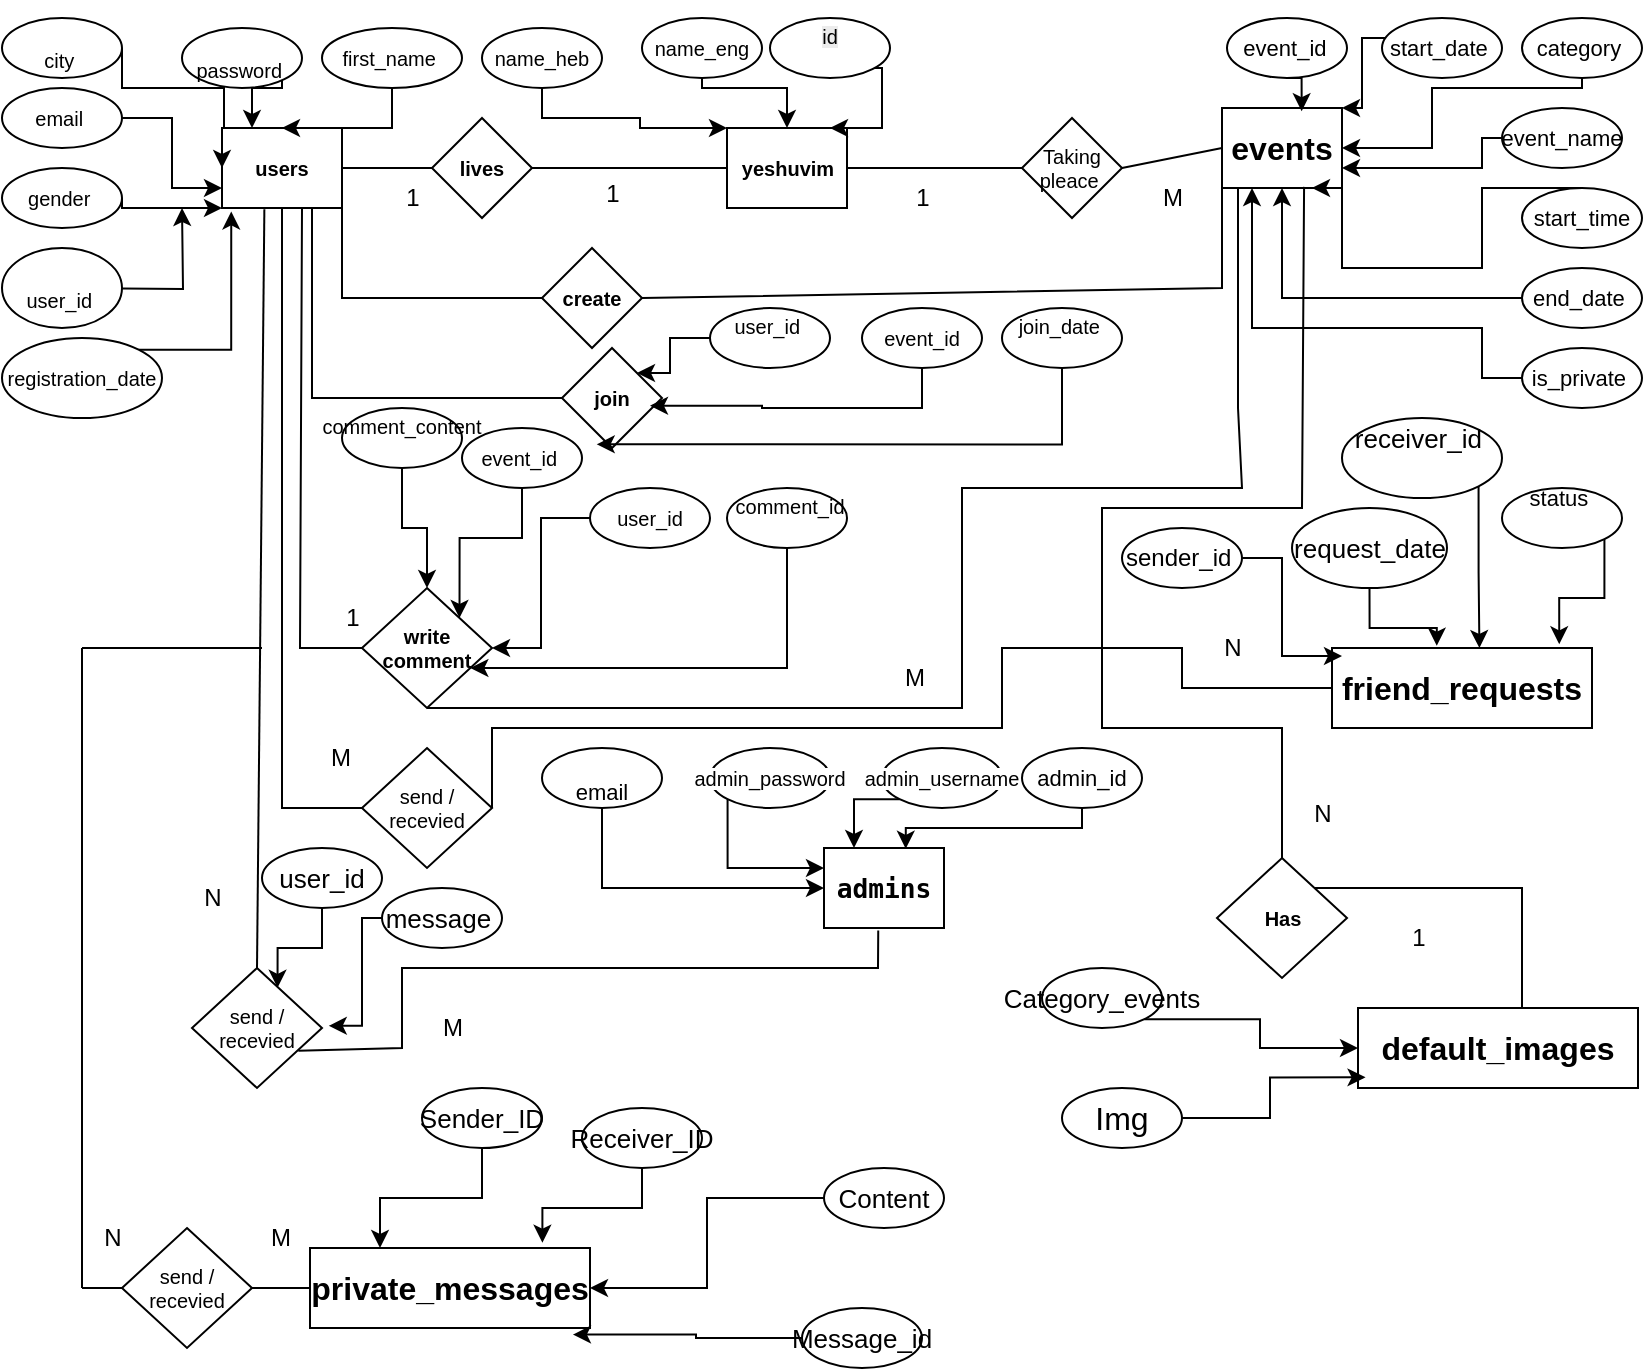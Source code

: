 <mxfile version="28.1.1">
  <diagram name="‫עמוד-1‬" id="VKRF5TG3Z5PPjeqUg_kx">
    <mxGraphModel dx="2977" dy="2675" grid="1" gridSize="10" guides="1" tooltips="1" connect="1" arrows="1" fold="1" page="1" pageScale="1" pageWidth="827" pageHeight="1169" math="0" shadow="0">
      <root>
        <mxCell id="0" />
        <mxCell id="1" parent="0" />
        <mxCell id="ZXcEOGlHOmT0OJzu-Zjj-112" value="users" style="rounded=0;whiteSpace=wrap;html=1;fontSize=10;fontStyle=1" vertex="1" parent="1">
          <mxGeometry x="110" y="60" width="60" height="40" as="geometry" />
        </mxCell>
        <mxCell id="ZXcEOGlHOmT0OJzu-Zjj-120" style="edgeStyle=orthogonalEdgeStyle;rounded=0;orthogonalLoop=1;jettySize=auto;html=1;exitX=0.5;exitY=1;exitDx=0;exitDy=0;entryX=0.5;entryY=0;entryDx=0;entryDy=0;fontSize=10;" edge="1" parent="1" source="ZXcEOGlHOmT0OJzu-Zjj-113" target="ZXcEOGlHOmT0OJzu-Zjj-112">
          <mxGeometry relative="1" as="geometry" />
        </mxCell>
        <mxCell id="ZXcEOGlHOmT0OJzu-Zjj-113" value="&lt;span style=&quot;font-family: Calibri, sans-serif; text-align: left; white-space-collapse: preserve;&quot;&gt;first_name &lt;/span&gt;" style="ellipse;whiteSpace=wrap;html=1;fontSize=10;" vertex="1" parent="1">
          <mxGeometry x="160" y="10" width="70" height="30" as="geometry" />
        </mxCell>
        <mxCell id="ZXcEOGlHOmT0OJzu-Zjj-125" style="edgeStyle=orthogonalEdgeStyle;rounded=0;orthogonalLoop=1;jettySize=auto;html=1;exitX=1;exitY=0.5;exitDx=0;exitDy=0;fontSize=10;" edge="1" parent="1">
          <mxGeometry relative="1" as="geometry">
            <mxPoint x="90" y="100" as="targetPoint" />
            <mxPoint x="30" y="139.96" as="sourcePoint" />
          </mxGeometry>
        </mxCell>
        <mxCell id="ZXcEOGlHOmT0OJzu-Zjj-114" value="&lt;br style=&quot;text-align: left;&quot;&gt;&lt;span style=&quot;text-align: left;&quot; id=&quot;docs-internal-guid-f5bd9339-7fff-085d-3fbc-36885e1c4c5a&quot;&gt;&lt;span style=&quot;font-family: Calibri, sans-serif; color: rgb(0, 0, 0); background-color: transparent; font-variant-numeric: normal; font-variant-east-asian: normal; font-variant-alternates: normal; font-variant-position: normal; font-variant-emoji: normal; vertical-align: baseline; white-space-collapse: preserve;&quot;&gt;user_id &lt;/span&gt;&lt;/span&gt;" style="ellipse;whiteSpace=wrap;html=1;fontSize=10;" vertex="1" parent="1">
          <mxGeometry y="120" width="60" height="40" as="geometry" />
        </mxCell>
        <mxCell id="ZXcEOGlHOmT0OJzu-Zjj-218" style="edgeStyle=orthogonalEdgeStyle;rounded=0;orthogonalLoop=1;jettySize=auto;html=1;exitX=1;exitY=0.5;exitDx=0;exitDy=0;entryX=0.25;entryY=0;entryDx=0;entryDy=0;" edge="1" parent="1" source="ZXcEOGlHOmT0OJzu-Zjj-115" target="ZXcEOGlHOmT0OJzu-Zjj-112">
          <mxGeometry relative="1" as="geometry">
            <Array as="points">
              <mxPoint x="140" y="40" />
              <mxPoint x="125" y="40" />
            </Array>
          </mxGeometry>
        </mxCell>
        <mxCell id="ZXcEOGlHOmT0OJzu-Zjj-115" value="&lt;br style=&quot;text-align: left;&quot;&gt;&lt;span style=&quot;text-align: left;&quot; id=&quot;docs-internal-guid-0b484c07-7fff-1aa9-7cc4-8bd676628e3d&quot;&gt;&lt;span style=&quot;font-family: Calibri, sans-serif; color: rgb(0, 0, 0); background-color: transparent; font-variant-numeric: normal; font-variant-east-asian: normal; font-variant-alternates: normal; font-variant-position: normal; font-variant-emoji: normal; vertical-align: baseline; white-space-collapse: preserve;&quot;&gt;password &lt;/span&gt;&lt;/span&gt;" style="ellipse;whiteSpace=wrap;html=1;fontSize=10;" vertex="1" parent="1">
          <mxGeometry x="90" y="10" width="60" height="30" as="geometry" />
        </mxCell>
        <mxCell id="ZXcEOGlHOmT0OJzu-Zjj-122" style="edgeStyle=orthogonalEdgeStyle;rounded=0;orthogonalLoop=1;jettySize=auto;html=1;exitX=1;exitY=0.5;exitDx=0;exitDy=0;fontSize=10;" edge="1" parent="1" source="ZXcEOGlHOmT0OJzu-Zjj-116">
          <mxGeometry relative="1" as="geometry">
            <mxPoint x="110" y="80" as="targetPoint" />
            <Array as="points">
              <mxPoint x="60" y="40" />
              <mxPoint x="111" y="40" />
              <mxPoint x="111" y="60" />
              <mxPoint x="110" y="60" />
            </Array>
          </mxGeometry>
        </mxCell>
        <mxCell id="ZXcEOGlHOmT0OJzu-Zjj-116" value="&lt;br style=&quot;text-align: left;&quot;&gt;&lt;span style=&quot;text-align: left;&quot; id=&quot;docs-internal-guid-509f3213-7fff-9143-d2de-ec3ef32e1bee&quot;&gt;&lt;span style=&quot;font-family: Calibri, sans-serif; color: rgb(0, 0, 0); background-color: transparent; font-variant-numeric: normal; font-variant-east-asian: normal; font-variant-alternates: normal; font-variant-position: normal; font-variant-emoji: normal; vertical-align: baseline; white-space-collapse: preserve;&quot;&gt;city &lt;/span&gt;&lt;/span&gt;" style="ellipse;whiteSpace=wrap;html=1;fontSize=10;" vertex="1" parent="1">
          <mxGeometry y="5" width="60" height="30" as="geometry" />
        </mxCell>
        <mxCell id="ZXcEOGlHOmT0OJzu-Zjj-124" style="edgeStyle=orthogonalEdgeStyle;rounded=0;orthogonalLoop=1;jettySize=auto;html=1;exitX=1;exitY=0.5;exitDx=0;exitDy=0;fontSize=10;" edge="1" parent="1" source="ZXcEOGlHOmT0OJzu-Zjj-117" target="ZXcEOGlHOmT0OJzu-Zjj-112">
          <mxGeometry relative="1" as="geometry">
            <mxPoint x="111" y="98" as="targetPoint" />
            <Array as="points">
              <mxPoint x="60" y="100" />
            </Array>
          </mxGeometry>
        </mxCell>
        <mxCell id="ZXcEOGlHOmT0OJzu-Zjj-117" value="&lt;span style=&quot;font-family: Calibri, sans-serif; text-align: left; white-space-collapse: preserve;&quot;&gt;gender &lt;/span&gt;" style="ellipse;whiteSpace=wrap;html=1;fontSize=10;" vertex="1" parent="1">
          <mxGeometry y="80" width="60" height="30" as="geometry" />
        </mxCell>
        <mxCell id="ZXcEOGlHOmT0OJzu-Zjj-123" style="edgeStyle=orthogonalEdgeStyle;rounded=0;orthogonalLoop=1;jettySize=auto;html=1;exitX=1;exitY=0.5;exitDx=0;exitDy=0;entryX=0;entryY=0.75;entryDx=0;entryDy=0;fontSize=10;" edge="1" parent="1" source="ZXcEOGlHOmT0OJzu-Zjj-118" target="ZXcEOGlHOmT0OJzu-Zjj-112">
          <mxGeometry relative="1" as="geometry" />
        </mxCell>
        <mxCell id="ZXcEOGlHOmT0OJzu-Zjj-118" value="&lt;span style=&quot;font-family: Calibri, sans-serif; text-align: left; white-space-collapse: preserve;&quot;&gt;email &lt;/span&gt;" style="ellipse;whiteSpace=wrap;html=1;fontSize=10;" vertex="1" parent="1">
          <mxGeometry y="40" width="60" height="30" as="geometry" />
        </mxCell>
        <mxCell id="ZXcEOGlHOmT0OJzu-Zjj-171" style="edgeStyle=orthogonalEdgeStyle;rounded=0;orthogonalLoop=1;jettySize=auto;html=1;exitX=1;exitY=0;exitDx=0;exitDy=0;fontSize=10;entryX=0.077;entryY=1.043;entryDx=0;entryDy=0;entryPerimeter=0;" edge="1" parent="1" source="ZXcEOGlHOmT0OJzu-Zjj-119" target="ZXcEOGlHOmT0OJzu-Zjj-112">
          <mxGeometry relative="1" as="geometry">
            <mxPoint x="110" y="200" as="targetPoint" />
          </mxGeometry>
        </mxCell>
        <mxCell id="ZXcEOGlHOmT0OJzu-Zjj-119" value="&lt;span style=&quot;text-align: left;&quot; id=&quot;docs-internal-guid-3b79e924-7fff-ffab-ddd3-2cf3c6f7b7b8&quot;&gt;&lt;span style=&quot;font-family: Calibri, sans-serif; color: rgb(0, 0, 0); background-color: transparent; font-variant-numeric: normal; font-variant-east-asian: normal; font-variant-alternates: normal; font-variant-position: normal; font-variant-emoji: normal; vertical-align: baseline; white-space-collapse: preserve;&quot;&gt;registration_date&lt;/span&gt;&lt;/span&gt;" style="ellipse;whiteSpace=wrap;html=1;fontSize=10;" vertex="1" parent="1">
          <mxGeometry y="165" width="80" height="40" as="geometry" />
        </mxCell>
        <mxCell id="ZXcEOGlHOmT0OJzu-Zjj-126" value="lives" style="rhombus;whiteSpace=wrap;html=1;fontSize=10;fontStyle=1" vertex="1" parent="1">
          <mxGeometry x="215" y="55" width="50" height="50" as="geometry" />
        </mxCell>
        <mxCell id="ZXcEOGlHOmT0OJzu-Zjj-129" value="Taking pleace&amp;nbsp;" style="rhombus;whiteSpace=wrap;html=1;fontSize=10;" vertex="1" parent="1">
          <mxGeometry x="510" y="55" width="50" height="50" as="geometry" />
        </mxCell>
        <mxCell id="ZXcEOGlHOmT0OJzu-Zjj-130" value="&lt;span style=&quot;font-family: Calibri, sans-serif; white-space-collapse: preserve;&quot;&gt;yeshuvim&lt;/span&gt;" style="rounded=0;whiteSpace=wrap;html=1;fontSize=10;fontStyle=1" vertex="1" parent="1">
          <mxGeometry x="362.5" y="60" width="60" height="40" as="geometry" />
        </mxCell>
        <mxCell id="ZXcEOGlHOmT0OJzu-Zjj-134" style="edgeStyle=orthogonalEdgeStyle;rounded=0;orthogonalLoop=1;jettySize=auto;html=1;exitX=0.5;exitY=1;exitDx=0;exitDy=0;fontSize=10;" edge="1" parent="1" source="ZXcEOGlHOmT0OJzu-Zjj-131" target="ZXcEOGlHOmT0OJzu-Zjj-130">
          <mxGeometry relative="1" as="geometry">
            <Array as="points">
              <mxPoint x="270" y="55" />
              <mxPoint x="319" y="55" />
              <mxPoint x="319" y="60" />
            </Array>
          </mxGeometry>
        </mxCell>
        <mxCell id="ZXcEOGlHOmT0OJzu-Zjj-131" value="&lt;span style=&quot;font-family: Calibri, sans-serif; text-align: left; white-space-collapse: preserve;&quot;&gt;name_heb&lt;/span&gt;" style="ellipse;whiteSpace=wrap;html=1;fontSize=10;" vertex="1" parent="1">
          <mxGeometry x="240" y="10" width="60" height="30" as="geometry" />
        </mxCell>
        <mxCell id="ZXcEOGlHOmT0OJzu-Zjj-135" style="edgeStyle=orthogonalEdgeStyle;rounded=0;orthogonalLoop=1;jettySize=auto;html=1;exitX=0.5;exitY=1;exitDx=0;exitDy=0;entryX=0.5;entryY=0;entryDx=0;entryDy=0;fontSize=10;" edge="1" parent="1" source="ZXcEOGlHOmT0OJzu-Zjj-132" target="ZXcEOGlHOmT0OJzu-Zjj-130">
          <mxGeometry relative="1" as="geometry">
            <Array as="points">
              <mxPoint x="350" y="40" />
              <mxPoint x="393" y="40" />
            </Array>
          </mxGeometry>
        </mxCell>
        <mxCell id="ZXcEOGlHOmT0OJzu-Zjj-132" value="&lt;span style=&quot;font-family: Calibri, sans-serif; text-align: left; white-space-collapse: preserve;&quot;&gt;name_eng&lt;/span&gt;" style="ellipse;whiteSpace=wrap;html=1;fontSize=10;" vertex="1" parent="1">
          <mxGeometry x="320" y="5" width="60" height="30" as="geometry" />
        </mxCell>
        <mxCell id="ZXcEOGlHOmT0OJzu-Zjj-136" style="edgeStyle=orthogonalEdgeStyle;rounded=0;orthogonalLoop=1;jettySize=auto;html=1;exitX=0.5;exitY=1;exitDx=0;exitDy=0;fontSize=10;" edge="1" parent="1" source="ZXcEOGlHOmT0OJzu-Zjj-133">
          <mxGeometry relative="1" as="geometry">
            <mxPoint x="414" y="60" as="targetPoint" />
            <Array as="points">
              <mxPoint x="440" y="30" />
              <mxPoint x="440" y="60" />
            </Array>
          </mxGeometry>
        </mxCell>
        <mxCell id="ZXcEOGlHOmT0OJzu-Zjj-133" value="&#xa;&lt;span style=&quot;color: rgb(0, 0, 0); font-family: Calibri, sans-serif; font-style: normal; font-variant-ligatures: normal; font-variant-caps: normal; font-weight: 400; letter-spacing: normal; orphans: 2; text-align: left; text-indent: 0px; text-transform: none; widows: 2; word-spacing: 0px; -webkit-text-stroke-width: 0px; white-space: pre-wrap; background-color: rgb(236, 236, 236); text-decoration-thickness: initial; text-decoration-style: initial; text-decoration-color: initial; float: none; display: inline !important;&quot;&gt;id&lt;/span&gt;&#xa;&#xa;" style="ellipse;whiteSpace=wrap;html=1;fontSize=10;" vertex="1" parent="1">
          <mxGeometry x="384" y="5" width="60" height="30" as="geometry" />
        </mxCell>
        <mxCell id="ZXcEOGlHOmT0OJzu-Zjj-141" value="&lt;span style=&quot;text-wrap-mode: nowrap; color: rgba(0, 0, 0, 0); font-family: monospace; font-size: 0px; text-align: start;&quot;&gt;%3CmxGraphModel%3E%3Croot%3E%3CmxCell%20id%3D%220%22%2F%3E%3CmxCell%20id%3D%221%22%20parent%3D%220%22%2F%3E%3CmxCell%20id%3D%222%22%20value%3D%22%26lt%3Bspan%20style%3D%26quot%3Bfont-family%3A%20monospace%3B%20font-size%3A%2013.12px%3B%20text-align%3A%20left%3B%26quot%3B%26gt%3B%26lt%3Bfont%20style%3D%26quot%3Bcolor%3A%20rgb(0%2C%200%2C%200)%3B%26quot%3B%26gt%3Badmins%26lt%3B%2Ffont%26gt%3B%26lt%3B%2Fspan%26gt%3B%22%20style%3D%22swimlane%3BfontStyle%3D0%3BchildLayout%3DstackLayout%3Bhorizontal%3D1%3BstartSize%3D30%3BhorizontalStack%3D0%3BresizeParent%3D1%3BresizeParentMax%3D0%3BresizeLast%3D0%3Bcollapsible%3D1%3BmarginBottom%3D0%3BwhiteSpace%3Dwrap%3Bhtml%3D1%3B%22%20vertex%3D%221%22%20parent%3D%221%22%3E%3CmxGeometry%20x%3D%2210%22%20y%3D%2220%22%20width%3D%22140%22%20height%3D%22150%22%20as%3D%22geometry%22%2F%3E%3C%2FmxCell%3E%3CmxCell%20id%3D%223%22%20value%3D%22%26lt%3Bspan%20style%3D%26quot%3Bfont-family%3A%20sans-serif%3B%20font-size%3A%2013.12px%3B%20font-weight%3A%20700%3B%20text-align%3A%20right%3B%20background-color%3A%20rgb(255%2C%20255%2C%20255)%3B%26quot%3B%26gt%3Badmin_id%26lt%3B%2Fspan%26gt%3B%22%20style%3D%22text%3BstrokeColor%3Dnone%3BfillColor%3Dnone%3Balign%3Dleft%3BverticalAlign%3Dmiddle%3BspacingLeft%3D4%3BspacingRight%3D4%3Boverflow%3Dhidden%3Bpoints%3D%5B%5B0%2C0.5%5D%2C%5B1%2C0.5%5D%5D%3BportConstraint%3Deastwest%3Brotatable%3D0%3BwhiteSpace%3Dwrap%3Bhtml%3D1%3B%22%20vertex%3D%221%22%20parent%3D%222%22%3E%3CmxGeometry%20y%3D%2230%22%20width%3D%22140%22%20height%3D%2230%22%20as%3D%22geometry%22%2F%3E%3C%2FmxCell%3E%3CmxCell%20id%3D%224%22%20value%3D%22%26lt%3Bspan%20style%3D%26quot%3Bfont-family%3A%20sans-serif%3B%20font-size%3A%2013.12px%3B%20font-weight%3A%20700%3B%20background-color%3A%20rgb(255%2C%20255%2C%20255)%3B%26quot%3B%26gt%3Badmin_username%26lt%3B%2Fspan%26gt%3B%22%20style%3D%22text%3BstrokeColor%3Dnone%3BfillColor%3Dnone%3Balign%3Dleft%3BverticalAlign%3Dmiddle%3BspacingLeft%3D4%3BspacingRight%3D4%3Boverflow%3Dhidden%3Bpoints%3D%5B%5B0%2C0.5%5D%2C%5B1%2C0.5%5D%5D%3BportConstraint%3Deastwest%3Brotatable%3D0%3BwhiteSpace%3Dwrap%3Bhtml%3D1%3B%22%20vertex%3D%221%22%20parent%3D%222%22%3E%3CmxGeometry%20y%3D%2260%22%20width%3D%22140%22%20height%3D%2230%22%20as%3D%22geometry%22%2F%3E%3C%2FmxCell%3E%3CmxCell%20id%3D%225%22%20value%3D%22%26lt%3Bspan%20style%3D%26quot%3Bfont-family%3A%20sans-serif%3B%20font-size%3A%2013.12px%3B%20font-weight%3A%20700%3B%20background-color%3A%20rgb(255%2C%20255%2C%20255)%3B%26quot%3B%26gt%3Badmin_password%26lt%3B%2Fspan%26gt%3B%22%20style%3D%22text%3BstrokeColor%3Dnone%3BfillColor%3Dnone%3Balign%3Dleft%3BverticalAlign%3Dmiddle%3BspacingLeft%3D4%3BspacingRight%3D4%3Boverflow%3Dhidden%3Bpoints%3D%5B%5B0%2C0.5%5D%2C%5B1%2C0.5%5D%5D%3BportConstraint%3Deastwest%3Brotatable%3D0%3BwhiteSpace%3Dwrap%3Bhtml%3D1%3B%22%20vertex%3D%221%22%20parent%3D%222%22%3E%3CmxGeometry%20y%3D%2290%22%20width%3D%22140%22%20height%3D%2230%22%20as%3D%22geometry%22%2F%3E%3C%2FmxCell%3E%3CmxCell%20id%3D%226%22%20value%3D%22%26lt%3Bspan%20style%3D%26quot%3Bfont-family%3A%20sans-serif%3B%20font-size%3A%2013.12px%3B%20font-weight%3A%20700%3B%20background-color%3A%20rgb(255%2C%20255%2C%20255)%3B%26quot%3B%26gt%3Bemail%26lt%3B%2Fspan%26gt%3B%22%20style%3D%22text%3BstrokeColor%3Dnone%3BfillColor%3Dnone%3Balign%3Dleft%3BverticalAlign%3Dmiddle%3BspacingLeft%3D4%3BspacingRight%3D4%3Boverflow%3Dhidden%3Bpoints%3D%5B%5B0%2C0.5%5D%2C%5B1%2C0.5%5D%5D%3BportConstraint%3Deastwest%3Brotatable%3D0%3BwhiteSpace%3Dwrap%3Bhtml%3D1%3B%22%20vertex%3D%221%22%20parent%3D%222%22%3E%3CmxGeometry%20y%3D%22120%22%20width%3D%22140%22%20height%3D%2230%22%20as%3D%22geometry%22%2F%3E%3C%2FmxCell%3E%3C%2Froot%3E%3C%2FmxGraphModel%3E&lt;/span&gt;&lt;span style=&quot;text-wrap-mode: nowrap; color: rgba(0, 0, 0, 0); font-family: monospace; font-size: 0px; text-align: start;&quot;&gt;%3CmxGraphModel%3E%3Croot%3E%3CmxCell%20id%3D%220%22%2F%3E%3CmxCell%20id%3D%221%22%20parent%3D%220%22%2F%3E%3CmxCell%20id%3D%222%22%20value%3D%22%26lt%3Bspan%20style%3D%26quot%3Bfont-family%3A%20monospace%3B%20font-size%3A%2013.12px%3B%20text-align%3A%20left%3B%26quot%3B%26gt%3B%26lt%3Bfont%20style%3D%26quot%3Bcolor%3A%20rgb(0%2C%200%2C%200)%3B%26quot%3B%26gt%3Badmins%26lt%3B%2Ffont%26gt%3B%26lt%3B%2Fspan%26gt%3B%22%20style%3D%22swimlane%3BfontStyle%3D0%3BchildLayout%3DstackLayout%3Bhorizontal%3D1%3BstartSize%3D30%3BhorizontalStack%3D0%3BresizeParent%3D1%3BresizeParentMax%3D0%3BresizeLast%3D0%3Bcollapsible%3D1%3BmarginBottom%3D0%3BwhiteSpace%3Dwrap%3Bhtml%3D1%3B%22%20vertex%3D%221%22%20parent%3D%221%22%3E%3CmxGeometry%20x%3D%2210%22%20y%3D%2220%22%20width%3D%22140%22%20height%3D%22150%22%20as%3D%22geometry%22%2F%3E%3C%2FmxCell%3E%3CmxCell%20id%3D%223%22%20value%3D%22%26lt%3Bspan%20style%3D%26quot%3Bfont-family%3A%20sans-serif%3B%20font-size%3A%2013.12px%3B%20font-weight%3A%20700%3B%20text-align%3A%20right%3B%20background-color%3A%20rgb(255%2C%20255%2C%20255)%3B%26quot%3B%26gt%3Badmin_id%26lt%3B%2Fspan%26gt%3B%22%20style%3D%22text%3BstrokeColor%3Dnone%3BfillColor%3Dnone%3Balign%3Dleft%3BverticalAlign%3Dmiddle%3BspacingLeft%3D4%3BspacingRight%3D4%3Boverflow%3Dhidden%3Bpoints%3D%5B%5B0%2C0.5%5D%2C%5B1%2C0.5%5D%5D%3BportConstraint%3Deastwest%3Brotatable%3D0%3BwhiteSpace%3Dwrap%3Bhtml%3D1%3B%22%20vertex%3D%221%22%20parent%3D%222%22%3E%3CmxGeometry%20y%3D%2230%22%20width%3D%22140%22%20height%3D%2230%22%20as%3D%22geometry%22%2F%3E%3C%2FmxCell%3E%3CmxCell%20id%3D%224%22%20value%3D%22%26lt%3Bspan%20style%3D%26quot%3Bfont-family%3A%20sans-serif%3B%20font-size%3A%2013.12px%3B%20font-weight%3A%20700%3B%20background-color%3A%20rgb(255%2C%20255%2C%20255)%3B%26quot%3B%26gt%3Badmin_username%26lt%3B%2Fspan%26gt%3B%22%20style%3D%22text%3BstrokeColor%3Dnone%3BfillColor%3Dnone%3Balign%3Dleft%3BverticalAlign%3Dmiddle%3BspacingLeft%3D4%3BspacingRight%3D4%3Boverflow%3Dhidden%3Bpoints%3D%5B%5B0%2C0.5%5D%2C%5B1%2C0.5%5D%5D%3BportConstraint%3Deastwest%3Brotatable%3D0%3BwhiteSpace%3Dwrap%3Bhtml%3D1%3B%22%20vertex%3D%221%22%20parent%3D%222%22%3E%3CmxGeometry%20y%3D%2260%22%20width%3D%22140%22%20height%3D%2230%22%20as%3D%22geometry%22%2F%3E%3C%2FmxCell%3E%3CmxCell%20id%3D%225%22%20value%3D%22%26lt%3Bspan%20style%3D%26quot%3Bfont-family%3A%20sans-serif%3B%20font-size%3A%2013.12px%3B%20font-weight%3A%20700%3B%20background-color%3A%20rgb(255%2C%20255%2C%20255)%3B%26quot%3B%26gt%3Badmin_password%26lt%3B%2Fspan%26gt%3B%22%20style%3D%22text%3BstrokeColor%3Dnone%3BfillColor%3Dnone%3Balign%3Dleft%3BverticalAlign%3Dmiddle%3BspacingLeft%3D4%3BspacingRight%3D4%3Boverflow%3Dhidden%3Bpoints%3D%5B%5B0%2C0.5%5D%2C%5B1%2C0.5%5D%5D%3BportConstraint%3Deastwest%3Brotatable%3D0%3BwhiteSpace%3Dwrap%3Bhtml%3D1%3B%22%20vertex%3D%221%22%20parent%3D%222%22%3E%3CmxGeometry%20y%3D%2290%22%20width%3D%22140%22%20height%3D%2230%22%20as%3D%22geometry%22%2F%3E%3C%2FmxCell%3E%3CmxCell%20id%3D%226%22%20value%3D%22%26lt%3Bspan%20style%3D%26quot%3Bfont-family%3A%20sans-serif%3B%20font-size%3A%2013.12px%3B%20font-weight%3A%20700%3B%20background-color%3A%20rgb(255%2C%20255%2C%20255)%3B%26quot%3B%26gt%3Bemail%26lt%3B%2Fspan%26gt%3B%22%20style%3D%22text%3BstrokeColor%3Dnone%3BfillColor%3Dnone%3Balign%3Dleft%3BverticalAlign%3Dmiddle%3BspacingLeft%3D4%3BspacingRight%3D4%3Boverflow%3Dhidden%3Bpoints%3D%5B%5B0%2C0.5%5D%2C%5B1%2C0.5%5D%5D%3BportConstraint%3Deastwest%3Brotatable%3D0%3BwhiteSpace%3Dwrap%3Bhtml%3D1%3B%22%20vertex%3D%221%22%20parent%3D%222%22%3E%3CmxGeometry%20y%3D%22120%22%20width%3D%22140%22%20height%3D%2230%22%20as%3D%22geometry%22%2F%3E%3C%2FmxCell%3E%3C%2Froot%3E%3C%2FmxGraphModel%3E&lt;/span&gt;&lt;span id=&quot;docs-internal-guid-405acd79-7fff-7979-b0f7-65ad9f35f488&quot;&gt;&lt;span style=&quot;font-size: 12pt; font-family: Calibri, sans-serif; background-color: transparent; font-variant-numeric: normal; font-variant-east-asian: normal; font-variant-alternates: normal; font-variant-position: normal; font-variant-emoji: normal; vertical-align: baseline; white-space-collapse: preserve;&quot;&gt;events&lt;/span&gt;&lt;/span&gt;" style="rounded=0;whiteSpace=wrap;html=1;fontStyle=1" vertex="1" parent="1">
          <mxGeometry x="610" y="50" width="60" height="40" as="geometry" />
        </mxCell>
        <mxCell id="ZXcEOGlHOmT0OJzu-Zjj-142" value="&lt;span style=&quot;font-family: Calibri, sans-serif; text-align: left; white-space-collapse: preserve;&quot;&gt;event_id &lt;/span&gt;" style="ellipse;whiteSpace=wrap;html=1;fontSize=11;" vertex="1" parent="1">
          <mxGeometry x="612.5" y="5" width="60" height="30" as="geometry" />
        </mxCell>
        <mxCell id="ZXcEOGlHOmT0OJzu-Zjj-154" style="edgeStyle=orthogonalEdgeStyle;rounded=0;orthogonalLoop=1;jettySize=auto;html=1;" edge="1" parent="1" source="ZXcEOGlHOmT0OJzu-Zjj-143" target="ZXcEOGlHOmT0OJzu-Zjj-141">
          <mxGeometry relative="1" as="geometry">
            <Array as="points">
              <mxPoint x="740" y="65" />
              <mxPoint x="740" y="80" />
            </Array>
          </mxGeometry>
        </mxCell>
        <mxCell id="ZXcEOGlHOmT0OJzu-Zjj-143" value="&lt;span style=&quot;font-family: Calibri, sans-serif; text-align: left; white-space-collapse: preserve;&quot;&gt;event_name&lt;/span&gt;" style="ellipse;whiteSpace=wrap;html=1;fontSize=11;" vertex="1" parent="1">
          <mxGeometry x="750" y="50" width="60" height="30" as="geometry" />
        </mxCell>
        <mxCell id="ZXcEOGlHOmT0OJzu-Zjj-153" style="edgeStyle=orthogonalEdgeStyle;rounded=0;orthogonalLoop=1;jettySize=auto;html=1;entryX=1;entryY=0.5;entryDx=0;entryDy=0;" edge="1" parent="1" source="ZXcEOGlHOmT0OJzu-Zjj-144" target="ZXcEOGlHOmT0OJzu-Zjj-141">
          <mxGeometry relative="1" as="geometry">
            <Array as="points">
              <mxPoint x="790" y="40" />
              <mxPoint x="715" y="40" />
              <mxPoint x="715" y="70" />
            </Array>
          </mxGeometry>
        </mxCell>
        <mxCell id="ZXcEOGlHOmT0OJzu-Zjj-144" value="&lt;span style=&quot;font-family: Calibri, sans-serif; text-align: left; white-space-collapse: preserve;&quot;&gt;category &lt;/span&gt;" style="ellipse;whiteSpace=wrap;html=1;fontSize=11;" vertex="1" parent="1">
          <mxGeometry x="760" y="5" width="60" height="30" as="geometry" />
        </mxCell>
        <mxCell id="ZXcEOGlHOmT0OJzu-Zjj-152" style="edgeStyle=orthogonalEdgeStyle;rounded=0;orthogonalLoop=1;jettySize=auto;html=1;entryX=1;entryY=0;entryDx=0;entryDy=0;" edge="1" parent="1" source="ZXcEOGlHOmT0OJzu-Zjj-146" target="ZXcEOGlHOmT0OJzu-Zjj-141">
          <mxGeometry relative="1" as="geometry">
            <Array as="points">
              <mxPoint x="680" y="15" />
              <mxPoint x="680" y="50" />
            </Array>
          </mxGeometry>
        </mxCell>
        <mxCell id="ZXcEOGlHOmT0OJzu-Zjj-146" value="&lt;span style=&quot;font-family: Calibri, sans-serif; text-align: left; white-space-collapse: preserve;&quot;&gt;start_date &lt;/span&gt;" style="ellipse;whiteSpace=wrap;html=1;fontSize=11;" vertex="1" parent="1">
          <mxGeometry x="690" y="5" width="60" height="30" as="geometry" />
        </mxCell>
        <mxCell id="ZXcEOGlHOmT0OJzu-Zjj-156" style="edgeStyle=orthogonalEdgeStyle;rounded=0;orthogonalLoop=1;jettySize=auto;html=1;exitX=0;exitY=0.5;exitDx=0;exitDy=0;entryX=0.5;entryY=1;entryDx=0;entryDy=0;" edge="1" parent="1" source="ZXcEOGlHOmT0OJzu-Zjj-147" target="ZXcEOGlHOmT0OJzu-Zjj-141">
          <mxGeometry relative="1" as="geometry" />
        </mxCell>
        <mxCell id="ZXcEOGlHOmT0OJzu-Zjj-147" value="&lt;span style=&quot;font-family: Calibri, sans-serif; text-align: left; white-space-collapse: preserve;&quot;&gt;end_date &lt;/span&gt;" style="ellipse;whiteSpace=wrap;html=1;fontSize=11;" vertex="1" parent="1">
          <mxGeometry x="760" y="130" width="60" height="30" as="geometry" />
        </mxCell>
        <mxCell id="ZXcEOGlHOmT0OJzu-Zjj-155" style="edgeStyle=orthogonalEdgeStyle;rounded=0;orthogonalLoop=1;jettySize=auto;html=1;entryX=0.75;entryY=1;entryDx=0;entryDy=0;" edge="1" parent="1" source="ZXcEOGlHOmT0OJzu-Zjj-148" target="ZXcEOGlHOmT0OJzu-Zjj-141">
          <mxGeometry relative="1" as="geometry">
            <Array as="points">
              <mxPoint x="740" y="90" />
              <mxPoint x="740" y="130" />
              <mxPoint x="670" y="130" />
              <mxPoint x="670" y="90" />
            </Array>
          </mxGeometry>
        </mxCell>
        <mxCell id="ZXcEOGlHOmT0OJzu-Zjj-148" value="&lt;span style=&quot;font-family: Calibri, sans-serif; text-align: left; white-space-collapse: preserve;&quot;&gt;start_time&lt;/span&gt;" style="ellipse;whiteSpace=wrap;html=1;fontSize=11;" vertex="1" parent="1">
          <mxGeometry x="760" y="90" width="60" height="30" as="geometry" />
        </mxCell>
        <mxCell id="ZXcEOGlHOmT0OJzu-Zjj-157" style="edgeStyle=orthogonalEdgeStyle;rounded=0;orthogonalLoop=1;jettySize=auto;html=1;entryX=0.25;entryY=1;entryDx=0;entryDy=0;" edge="1" parent="1" source="ZXcEOGlHOmT0OJzu-Zjj-149" target="ZXcEOGlHOmT0OJzu-Zjj-141">
          <mxGeometry relative="1" as="geometry">
            <Array as="points">
              <mxPoint x="740" y="185" />
              <mxPoint x="740" y="160" />
              <mxPoint x="625" y="160" />
            </Array>
          </mxGeometry>
        </mxCell>
        <mxCell id="ZXcEOGlHOmT0OJzu-Zjj-149" value="&lt;span style=&quot;font-family: Calibri, sans-serif; text-align: left; white-space-collapse: preserve;&quot;&gt;is_private &lt;/span&gt;" style="ellipse;whiteSpace=wrap;html=1;fontSize=11;" vertex="1" parent="1">
          <mxGeometry x="760" y="170" width="60" height="30" as="geometry" />
        </mxCell>
        <mxCell id="ZXcEOGlHOmT0OJzu-Zjj-151" style="edgeStyle=orthogonalEdgeStyle;rounded=0;orthogonalLoop=1;jettySize=auto;html=1;exitX=0.5;exitY=1;exitDx=0;exitDy=0;entryX=0.664;entryY=0.04;entryDx=0;entryDy=0;entryPerimeter=0;" edge="1" parent="1" source="ZXcEOGlHOmT0OJzu-Zjj-142" target="ZXcEOGlHOmT0OJzu-Zjj-141">
          <mxGeometry relative="1" as="geometry" />
        </mxCell>
        <mxCell id="ZXcEOGlHOmT0OJzu-Zjj-158" value="join" style="rhombus;whiteSpace=wrap;html=1;fontSize=10;fontStyle=1" vertex="1" parent="1">
          <mxGeometry x="280" y="170" width="50" height="50" as="geometry" />
        </mxCell>
        <mxCell id="ZXcEOGlHOmT0OJzu-Zjj-159" value="&lt;span style=&quot;text-wrap-mode: nowrap;&quot; id=&quot;docs-internal-guid-f944a242-7fff-367e-e64a-8cac75218edf&quot;&gt;&lt;span id=&quot;docs-internal-guid-e3fb7752-7fff-ba73-56fa-b38842172bc0&quot;&gt;&lt;span style=&quot;font-family: Calibri, sans-serif; background-color: transparent; font-variant-numeric: normal; font-variant-east-asian: normal; font-variant-alternates: normal; font-variant-position: normal; font-variant-emoji: normal; vertical-align: baseline; white-space: pre-wrap;&quot;&gt;join_date &lt;/span&gt;&lt;/span&gt;&lt;/span&gt;&lt;div&gt;&lt;span style=&quot;text-wrap-mode: nowrap;&quot;&gt;&lt;span&gt;&lt;span style=&quot;font-family: Calibri, sans-serif; background-color: transparent; font-variant-numeric: normal; font-variant-east-asian: normal; font-variant-alternates: normal; font-variant-position: normal; font-variant-emoji: normal; vertical-align: baseline; white-space: pre-wrap;&quot;&gt;&lt;br&gt;&lt;/span&gt;&lt;/span&gt;&lt;/span&gt;&lt;/div&gt;" style="ellipse;whiteSpace=wrap;html=1;fontSize=10;" vertex="1" parent="1">
          <mxGeometry x="500" y="150" width="60" height="30" as="geometry" />
        </mxCell>
        <mxCell id="ZXcEOGlHOmT0OJzu-Zjj-184" style="edgeStyle=orthogonalEdgeStyle;rounded=0;orthogonalLoop=1;jettySize=auto;html=1;exitX=0;exitY=0.5;exitDx=0;exitDy=0;entryX=1;entryY=0;entryDx=0;entryDy=0;fontSize=10;" edge="1" parent="1" source="ZXcEOGlHOmT0OJzu-Zjj-160" target="ZXcEOGlHOmT0OJzu-Zjj-158">
          <mxGeometry relative="1" as="geometry" />
        </mxCell>
        <mxCell id="ZXcEOGlHOmT0OJzu-Zjj-160" value="&lt;div&gt;&lt;div style=&quot;text-wrap-mode: nowrap;&quot;&gt;&lt;span style=&quot;font-family: Calibri, sans-serif; background-color: transparent; font-variant-numeric: normal; font-variant-east-asian: normal; font-variant-alternates: normal; font-variant-position: normal; font-variant-emoji: normal; vertical-align: baseline; white-space: pre-wrap;&quot;&gt;user_id &lt;/span&gt;&lt;/div&gt;&lt;/div&gt;&lt;div&gt;&lt;span style=&quot;font-family: Calibri, sans-serif; background-color: transparent; font-variant-numeric: normal; font-variant-east-asian: normal; font-variant-alternates: normal; font-variant-position: normal; font-variant-emoji: normal; vertical-align: baseline; white-space: pre-wrap;&quot;&gt;&lt;br&gt;&lt;/span&gt;&lt;/div&gt;" style="ellipse;whiteSpace=wrap;html=1;fontSize=10;" vertex="1" parent="1">
          <mxGeometry x="354" y="150" width="60" height="30" as="geometry" />
        </mxCell>
        <mxCell id="ZXcEOGlHOmT0OJzu-Zjj-161" value="&lt;div&gt;&lt;div style=&quot;text-wrap-mode: nowrap;&quot;&gt;&lt;span style=&quot;font-family: Calibri, sans-serif; white-space: pre-wrap;&quot;&gt;event_id&lt;/span&gt;&lt;/div&gt;&lt;/div&gt;" style="ellipse;whiteSpace=wrap;html=1;fontSize=10;" vertex="1" parent="1">
          <mxGeometry x="430" y="150" width="60" height="30" as="geometry" />
        </mxCell>
        <mxCell id="ZXcEOGlHOmT0OJzu-Zjj-167" value="create" style="rhombus;whiteSpace=wrap;html=1;fontSize=10;fontStyle=1" vertex="1" parent="1">
          <mxGeometry x="270" y="120" width="50" height="50" as="geometry" />
        </mxCell>
        <mxCell id="ZXcEOGlHOmT0OJzu-Zjj-172" value="" style="endArrow=none;html=1;rounded=0;entryX=1;entryY=0.5;entryDx=0;entryDy=0;exitX=0;exitY=0.5;exitDx=0;exitDy=0;fontSize=10;" edge="1" parent="1" source="ZXcEOGlHOmT0OJzu-Zjj-126" target="ZXcEOGlHOmT0OJzu-Zjj-112">
          <mxGeometry width="50" height="50" relative="1" as="geometry">
            <mxPoint x="410" y="190" as="sourcePoint" />
            <mxPoint x="460" y="140" as="targetPoint" />
          </mxGeometry>
        </mxCell>
        <mxCell id="ZXcEOGlHOmT0OJzu-Zjj-173" value="" style="endArrow=none;html=1;rounded=0;entryX=1;entryY=0.5;entryDx=0;entryDy=0;exitX=0;exitY=0.5;exitDx=0;exitDy=0;fontSize=10;" edge="1" parent="1" source="ZXcEOGlHOmT0OJzu-Zjj-130" target="ZXcEOGlHOmT0OJzu-Zjj-126">
          <mxGeometry width="50" height="50" relative="1" as="geometry">
            <mxPoint x="355" y="105" as="sourcePoint" />
            <mxPoint x="310" y="100" as="targetPoint" />
          </mxGeometry>
        </mxCell>
        <mxCell id="ZXcEOGlHOmT0OJzu-Zjj-174" value="" style="endArrow=none;html=1;rounded=0;entryX=1;entryY=0.5;entryDx=0;entryDy=0;exitX=0;exitY=0.5;exitDx=0;exitDy=0;fontSize=10;" edge="1" parent="1" source="ZXcEOGlHOmT0OJzu-Zjj-129" target="ZXcEOGlHOmT0OJzu-Zjj-130">
          <mxGeometry width="50" height="50" relative="1" as="geometry">
            <mxPoint x="375" y="105" as="sourcePoint" />
            <mxPoint x="330" y="100" as="targetPoint" />
          </mxGeometry>
        </mxCell>
        <mxCell id="ZXcEOGlHOmT0OJzu-Zjj-175" value="" style="endArrow=none;html=1;rounded=0;entryX=1;entryY=0.5;entryDx=0;entryDy=0;exitX=0;exitY=0.5;exitDx=0;exitDy=0;" edge="1" parent="1" source="ZXcEOGlHOmT0OJzu-Zjj-141" target="ZXcEOGlHOmT0OJzu-Zjj-129">
          <mxGeometry width="50" height="50" relative="1" as="geometry">
            <mxPoint x="515" y="135" as="sourcePoint" />
            <mxPoint x="470" y="130" as="targetPoint" />
          </mxGeometry>
        </mxCell>
        <mxCell id="ZXcEOGlHOmT0OJzu-Zjj-176" value="" style="endArrow=none;html=1;rounded=0;exitX=0;exitY=0.5;exitDx=0;exitDy=0;entryX=1;entryY=0.75;entryDx=0;entryDy=0;fontSize=10;" edge="1" parent="1" source="ZXcEOGlHOmT0OJzu-Zjj-167" target="ZXcEOGlHOmT0OJzu-Zjj-112">
          <mxGeometry width="50" height="50" relative="1" as="geometry">
            <mxPoint x="285" y="215" as="sourcePoint" />
            <mxPoint x="180" y="215" as="targetPoint" />
            <Array as="points">
              <mxPoint x="170" y="145" />
            </Array>
          </mxGeometry>
        </mxCell>
        <mxCell id="ZXcEOGlHOmT0OJzu-Zjj-178" value="" style="endArrow=none;html=1;rounded=0;entryX=1;entryY=0.5;entryDx=0;entryDy=0;exitX=0;exitY=1;exitDx=0;exitDy=0;" edge="1" parent="1" source="ZXcEOGlHOmT0OJzu-Zjj-141" target="ZXcEOGlHOmT0OJzu-Zjj-167">
          <mxGeometry width="50" height="50" relative="1" as="geometry">
            <mxPoint x="610" y="90" as="sourcePoint" />
            <mxPoint x="315" y="145" as="targetPoint" />
            <Array as="points">
              <mxPoint x="610" y="140" />
            </Array>
          </mxGeometry>
        </mxCell>
        <mxCell id="ZXcEOGlHOmT0OJzu-Zjj-183" value="" style="endArrow=none;html=1;rounded=0;entryX=0.75;entryY=1;entryDx=0;entryDy=0;exitX=0;exitY=0.5;exitDx=0;exitDy=0;fontSize=10;" edge="1" parent="1" source="ZXcEOGlHOmT0OJzu-Zjj-158" target="ZXcEOGlHOmT0OJzu-Zjj-112">
          <mxGeometry width="50" height="50" relative="1" as="geometry">
            <mxPoint x="180" y="210" as="sourcePoint" />
            <mxPoint x="200" y="210" as="targetPoint" />
            <Array as="points">
              <mxPoint x="155" y="195" />
            </Array>
          </mxGeometry>
        </mxCell>
        <mxCell id="ZXcEOGlHOmT0OJzu-Zjj-185" style="edgeStyle=orthogonalEdgeStyle;rounded=0;orthogonalLoop=1;jettySize=auto;html=1;exitX=0.5;exitY=1;exitDx=0;exitDy=0;entryX=0.88;entryY=0.577;entryDx=0;entryDy=0;entryPerimeter=0;fontSize=10;" edge="1" parent="1" source="ZXcEOGlHOmT0OJzu-Zjj-161" target="ZXcEOGlHOmT0OJzu-Zjj-158">
          <mxGeometry relative="1" as="geometry" />
        </mxCell>
        <mxCell id="ZXcEOGlHOmT0OJzu-Zjj-186" style="edgeStyle=orthogonalEdgeStyle;rounded=0;orthogonalLoop=1;jettySize=auto;html=1;exitX=0.5;exitY=1;exitDx=0;exitDy=0;entryX=0.347;entryY=0.963;entryDx=0;entryDy=0;entryPerimeter=0;fontSize=10;" edge="1" parent="1" source="ZXcEOGlHOmT0OJzu-Zjj-159" target="ZXcEOGlHOmT0OJzu-Zjj-158">
          <mxGeometry relative="1" as="geometry" />
        </mxCell>
        <mxCell id="ZXcEOGlHOmT0OJzu-Zjj-187" value="write comment" style="rhombus;whiteSpace=wrap;html=1;fontSize=10;fontStyle=1" vertex="1" parent="1">
          <mxGeometry x="180" y="290" width="65" height="60" as="geometry" />
        </mxCell>
        <mxCell id="ZXcEOGlHOmT0OJzu-Zjj-188" value="" style="endArrow=none;html=1;rounded=0;exitX=0;exitY=0.5;exitDx=0;exitDy=0;" edge="1" parent="1" source="ZXcEOGlHOmT0OJzu-Zjj-187">
          <mxGeometry width="50" height="50" relative="1" as="geometry">
            <mxPoint x="200" y="270" as="sourcePoint" />
            <mxPoint x="150" y="100" as="targetPoint" />
            <Array as="points">
              <mxPoint x="149" y="320" />
            </Array>
          </mxGeometry>
        </mxCell>
        <mxCell id="ZXcEOGlHOmT0OJzu-Zjj-194" style="edgeStyle=orthogonalEdgeStyle;rounded=0;orthogonalLoop=1;jettySize=auto;html=1;entryX=1;entryY=0;entryDx=0;entryDy=0;" edge="1" parent="1" source="ZXcEOGlHOmT0OJzu-Zjj-189" target="ZXcEOGlHOmT0OJzu-Zjj-187">
          <mxGeometry relative="1" as="geometry" />
        </mxCell>
        <mxCell id="ZXcEOGlHOmT0OJzu-Zjj-189" value="&lt;div&gt;&lt;span style=&quot;font-family: Calibri, sans-serif; white-space-collapse: preserve;&quot;&gt;event_id &lt;/span&gt;&lt;span style=&quot;text-wrap-mode: nowrap;&quot;&gt;&lt;span&gt;&lt;span style=&quot;font-family: Calibri, sans-serif; background-color: transparent; font-variant-numeric: normal; font-variant-east-asian: normal; font-variant-alternates: normal; font-variant-position: normal; font-variant-emoji: normal; vertical-align: baseline; white-space: pre-wrap;&quot;&gt;&lt;/span&gt;&lt;/span&gt;&lt;/span&gt;&lt;/div&gt;" style="ellipse;whiteSpace=wrap;html=1;fontSize=10;" vertex="1" parent="1">
          <mxGeometry x="230" y="210" width="60" height="30" as="geometry" />
        </mxCell>
        <mxCell id="ZXcEOGlHOmT0OJzu-Zjj-193" style="edgeStyle=orthogonalEdgeStyle;rounded=0;orthogonalLoop=1;jettySize=auto;html=1;" edge="1" parent="1" source="ZXcEOGlHOmT0OJzu-Zjj-190" target="ZXcEOGlHOmT0OJzu-Zjj-187">
          <mxGeometry relative="1" as="geometry">
            <Array as="points" />
          </mxGeometry>
        </mxCell>
        <mxCell id="ZXcEOGlHOmT0OJzu-Zjj-190" value="&lt;div style=&quot;text-wrap-mode: nowrap;&quot;&gt;&lt;span style=&quot;font-family: Calibri, sans-serif; background-color: transparent; font-variant-numeric: normal; font-variant-east-asian: normal; font-variant-alternates: normal; font-variant-position: normal; font-variant-emoji: normal; vertical-align: baseline; white-space: pre-wrap;&quot;&gt;comment_content &lt;/span&gt;&lt;/div&gt;&lt;div&gt;&lt;span style=&quot;font-family: Calibri, sans-serif; background-color: transparent; font-variant-numeric: normal; font-variant-east-asian: normal; font-variant-alternates: normal; font-variant-position: normal; font-variant-emoji: normal; vertical-align: baseline; white-space: pre-wrap;&quot;&gt;&lt;br&gt;&lt;/span&gt;&lt;/div&gt;" style="ellipse;whiteSpace=wrap;html=1;fontSize=10;" vertex="1" parent="1">
          <mxGeometry x="170" y="200" width="60" height="30" as="geometry" />
        </mxCell>
        <mxCell id="ZXcEOGlHOmT0OJzu-Zjj-197" style="edgeStyle=orthogonalEdgeStyle;rounded=0;orthogonalLoop=1;jettySize=auto;html=1;" edge="1" parent="1" source="ZXcEOGlHOmT0OJzu-Zjj-191" target="ZXcEOGlHOmT0OJzu-Zjj-187">
          <mxGeometry relative="1" as="geometry">
            <Array as="points">
              <mxPoint x="393" y="330" />
            </Array>
          </mxGeometry>
        </mxCell>
        <mxCell id="ZXcEOGlHOmT0OJzu-Zjj-191" value="&lt;div style=&quot;text-wrap-mode: nowrap;&quot;&gt;&lt;span style=&quot;font-family: Calibri, sans-serif; background-color: transparent; font-variant-numeric: normal; font-variant-east-asian: normal; font-variant-alternates: normal; font-variant-position: normal; font-variant-emoji: normal; vertical-align: baseline; white-space: pre-wrap;&quot;&gt; comment_id &lt;/span&gt;&lt;/div&gt;&lt;div&gt;&lt;span style=&quot;font-family: Calibri, sans-serif; background-color: transparent; font-variant-numeric: normal; font-variant-east-asian: normal; font-variant-alternates: normal; font-variant-position: normal; font-variant-emoji: normal; vertical-align: baseline; white-space: pre-wrap;&quot;&gt;&lt;br&gt;&lt;/span&gt;&lt;/div&gt;" style="ellipse;whiteSpace=wrap;html=1;fontSize=10;" vertex="1" parent="1">
          <mxGeometry x="362.5" y="240" width="60" height="30" as="geometry" />
        </mxCell>
        <mxCell id="ZXcEOGlHOmT0OJzu-Zjj-196" style="edgeStyle=orthogonalEdgeStyle;rounded=0;orthogonalLoop=1;jettySize=auto;html=1;entryX=1;entryY=0.5;entryDx=0;entryDy=0;" edge="1" parent="1" source="ZXcEOGlHOmT0OJzu-Zjj-192" target="ZXcEOGlHOmT0OJzu-Zjj-187">
          <mxGeometry relative="1" as="geometry" />
        </mxCell>
        <mxCell id="ZXcEOGlHOmT0OJzu-Zjj-192" value="&lt;span style=&quot;font-family: Calibri, sans-serif; white-space-collapse: preserve;&quot;&gt;user_id&lt;/span&gt;" style="ellipse;whiteSpace=wrap;html=1;fontSize=10;" vertex="1" parent="1">
          <mxGeometry x="294" y="240" width="60" height="30" as="geometry" />
        </mxCell>
        <mxCell id="ZXcEOGlHOmT0OJzu-Zjj-198" value="" style="endArrow=none;html=1;rounded=0;exitX=0.5;exitY=1;exitDx=0;exitDy=0;" edge="1" parent="1" source="ZXcEOGlHOmT0OJzu-Zjj-187">
          <mxGeometry width="50" height="50" relative="1" as="geometry">
            <mxPoint x="618" y="350" as="sourcePoint" />
            <mxPoint x="618" y="90" as="targetPoint" />
            <Array as="points">
              <mxPoint x="480" y="350" />
              <mxPoint x="480" y="240" />
              <mxPoint x="620" y="240" />
              <mxPoint x="618" y="200" />
            </Array>
          </mxGeometry>
        </mxCell>
        <mxCell id="ZXcEOGlHOmT0OJzu-Zjj-199" value="&lt;span style=&quot;text-wrap-mode: nowrap; color: rgba(0, 0, 0, 0); font-family: monospace; font-size: 0px; text-align: start;&quot;&gt;%3CmxGraphModel%3E%3Croot%3E%3CmxCell%20id%3D%220%22%2F%3E%3CmxCell%20id%3D%221%22%20parent%3D%220%22%2F%3E%3CmxCell%20id%3D%222%22%20value%3D%22%26lt%3Bspan%20id%3D%26quot%3Bdocs-internal-guid-ba5ba991-7fff-3a8e-a636-83ec019b827f%26quot%3B%26gt%3B%26lt%3Bspan%20style%3D%26quot%3Bfont-size%3A%2012pt%3B%20font-family%3A%20Calibri%2C%20sans-serif%3B%20background-color%3A%20transparent%3B%20font-variant-numeric%3A%20normal%3B%20font-variant-east-asian%3A%20normal%3B%20font-variant-alternates%3A%20normal%3B%20font-variant-position%3A%20normal%3B%20font-variant-emoji%3A%20normal%3B%20vertical-align%3A%20baseline%3B%20white-space-collapse%3A%20preserve%3B%26quot%3B%26gt%3Bcomment_content%26lt%3B%2Fspan%26gt%3B%26lt%3B%2Fspan%26gt%3B%22%20style%3D%22swimlane%3BfontStyle%3D0%3BchildLayout%3DstackLayout%3Bhorizontal%3D1%3BstartSize%3D30%3BhorizontalStack%3D0%3BresizeParent%3D1%3BresizeParentMax%3D0%3BresizeLast%3D0%3Bcollapsible%3D1%3BmarginBottom%3D0%3BwhiteSpace%3Dwrap%3Bhtml%3D1%3BfillColor%3Dnone%3BstrokeColor%3Ddefault%3B%22%20vertex%3D%221%22%20parent%3D%221%22%3E%3CmxGeometry%20x%3D%22390%22%20y%3D%22460%22%20width%3D%22145%22%20height%3D%22140%22%20as%3D%22geometry%22%2F%3E%3C%2FmxCell%3E%3CmxCell%20id%3D%223%22%20value%3D%22%26lt%3Bspan%20id%3D%26quot%3Bdocs-internal-guid-e7b0f1bb-7fff-4d2d-cdc1-821d41b33dc2%26quot%3B%26gt%3B%26lt%3Bspan%20style%3D%26quot%3Bfont-size%3A%2012pt%3B%20font-family%3A%20Calibri%2C%20sans-serif%3B%20background-color%3A%20transparent%3B%20font-variant-numeric%3A%20normal%3B%20font-variant-east-asian%3A%20normal%3B%20font-variant-alternates%3A%20normal%3B%20font-variant-position%3A%20normal%3B%20font-variant-emoji%3A%20normal%3B%20vertical-align%3A%20baseline%3B%20white-space%3A%20pre-wrap%3B%26quot%3B%26gt%3Bevent_id%20%26lt%3B%2Fspan%26gt%3B%26lt%3B%2Fspan%26gt%3B%26lt%3Bdiv%26gt%3B%26lt%3Bspan%26gt%3B%26lt%3Bspan%20style%3D%26quot%3Bfont-size%3A%2012pt%3B%20font-family%3A%20Calibri%2C%20sans-serif%3B%20background-color%3A%20transparent%3B%20font-variant-numeric%3A%20normal%3B%20font-variant-east-asian%3A%20normal%3B%20font-variant-alternates%3A%20normal%3B%20font-variant-position%3A%20normal%3B%20font-variant-emoji%3A%20normal%3B%20vertical-align%3A%20baseline%3B%20white-space%3A%20pre-wrap%3B%26quot%3B%26gt%3Bcomment_content%20%26lt%3B%2Fspan%26gt%3B%26lt%3B%2Fspan%26gt%3B%26lt%3B%2Fdiv%26gt%3B%26lt%3Bdiv%26gt%3B%26lt%3Bspan%26gt%3B%26lt%3Bspan%20style%3D%26quot%3Bfont-size%3A%2012pt%3B%20font-family%3A%20Calibri%2C%20sans-serif%3B%20background-color%3A%20transparent%3B%20font-variant-numeric%3A%20normal%3B%20font-variant-east-asian%3A%20normal%3B%20font-variant-alternates%3A%20normal%3B%20font-variant-position%3A%20normal%3B%20font-variant-emoji%3A%20normal%3B%20vertical-align%3A%20baseline%3B%20white-space%3A%20pre-wrap%3B%26quot%3B%26gt%3Bcomment_time%26lt%3B%2Fspan%26gt%3B%26lt%3B%2Fspan%26gt%3B%26lt%3B%2Fdiv%26gt%3B%26lt%3Bdiv%26gt%3B%26lt%3Bspan%26gt%3B%26lt%3Bspan%20style%3D%26quot%3Bfont-size%3A%2012pt%3B%20font-family%3A%20Calibri%2C%20sans-serif%3B%20background-color%3A%20transparent%3B%20font-variant-numeric%3A%20normal%3B%20font-variant-east-asian%3A%20normal%3B%20font-variant-alternates%3A%20normal%3B%20font-variant-position%3A%20normal%3B%20font-variant-emoji%3A%20normal%3B%20vertical-align%3A%20baseline%3B%20white-space%3A%20pre-wrap%3B%26quot%3B%26gt%3B%20comment_id%20%26lt%3B%2Fspan%26gt%3B%26lt%3B%2Fspan%26gt%3B%26lt%3B%2Fdiv%26gt%3B%26lt%3Bdiv%26gt%3B%26lt%3Bspan%26gt%3B%26lt%3Bspan%20style%3D%26quot%3Bfont-size%3A%2012pt%3B%20font-family%3A%20Calibri%2C%20sans-serif%3B%20background-color%3A%20transparent%3B%20font-variant-numeric%3A%20normal%3B%20font-variant-east-asian%3A%20normal%3B%20font-variant-alternates%3A%20normal%3B%20font-variant-position%3A%20normal%3B%20font-variant-emoji%3A%20normal%3B%20vertical-align%3A%20baseline%3B%20white-space%3A%20pre-wrap%3B%26quot%3B%26gt%3Buser_id%26lt%3B%2Fspan%26gt%3B%26lt%3B%2Fspan%26gt%3B%26lt%3B%2Fdiv%26gt%3B%22%20style%3D%22text%3Bhtml%3D1%3Balign%3Dcenter%3BverticalAlign%3Dmiddle%3Bresizable%3D0%3Bpoints%3D%5B%5D%3Bautosize%3D1%3BstrokeColor%3Dnone%3BfillColor%3Dnone%3B%22%20vertex%3D%221%22%20parent%3D%222%22%3E%3CmxGeometry%20y%3D%2230%22%20width%3D%22145%22%20height%3D%22110%22%20as%3D%22geometry%22%2F%3E%3C%2FmxCell%3E%3C%2Froot%3E%3C%2FmxGraphModel%3E&lt;/span&gt;&lt;span id=&quot;docs-internal-guid-e218b409-7fff-9a2e-5c22-a66aea6c74c1&quot; style=&quot;font-size: 12px;&quot;&gt;&lt;span style=&quot;font-size: 12pt; font-family: Calibri, sans-serif; background-color: transparent; font-variant-numeric: normal; font-variant-east-asian: normal; font-variant-alternates: normal; font-variant-position: normal; font-variant-emoji: normal; vertical-align: baseline; white-space-collapse: preserve;&quot;&gt;friend_requests&lt;/span&gt;&lt;/span&gt;" style="rounded=0;whiteSpace=wrap;html=1;fontSize=10;fontStyle=1" vertex="1" parent="1">
          <mxGeometry x="665" y="320" width="130" height="40" as="geometry" />
        </mxCell>
        <mxCell id="ZXcEOGlHOmT0OJzu-Zjj-200" value="&lt;div style=&quot;text-wrap-mode: nowrap;&quot;&gt;&lt;span style=&quot;font-family: Calibri, sans-serif; white-space: pre-wrap;&quot;&gt;&lt;font style=&quot;font-size: 12px;&quot;&gt;sender_id &lt;/font&gt;&lt;/span&gt;&lt;/div&gt;" style="ellipse;whiteSpace=wrap;html=1;fontSize=10;" vertex="1" parent="1">
          <mxGeometry x="560" y="260" width="60" height="30" as="geometry" />
        </mxCell>
        <mxCell id="ZXcEOGlHOmT0OJzu-Zjj-202" value="&lt;div style=&quot;text-wrap-mode: nowrap;&quot;&gt;&lt;div style=&quot;&quot;&gt;&lt;span style=&quot;font-family: Calibri, sans-serif; background-color: transparent; font-variant-numeric: normal; font-variant-east-asian: normal; font-variant-alternates: normal; font-variant-position: normal; font-variant-emoji: normal; vertical-align: baseline; white-space: pre-wrap;&quot;&gt;&lt;font style=&quot;font-size: 13px;&quot;&gt;receiver_id &lt;/font&gt;&lt;/span&gt;&lt;/div&gt;&lt;div&gt;&lt;span style=&quot;font-size: 12pt; font-family: Calibri, sans-serif; background-color: transparent; font-variant-numeric: normal; font-variant-east-asian: normal; font-variant-alternates: normal; font-variant-position: normal; font-variant-emoji: normal; vertical-align: baseline; white-space: pre-wrap;&quot;&gt;&lt;br&gt;&lt;/span&gt;&lt;/div&gt;&lt;/div&gt;" style="ellipse;whiteSpace=wrap;html=1;fontSize=10;" vertex="1" parent="1">
          <mxGeometry x="670" y="205" width="80" height="40" as="geometry" />
        </mxCell>
        <mxCell id="ZXcEOGlHOmT0OJzu-Zjj-203" value="&lt;div style=&quot;text-wrap-mode: nowrap;&quot;&gt;&lt;div style=&quot;&quot;&gt;&lt;div style=&quot;&quot;&gt;&lt;span style=&quot;font-family: Calibri, sans-serif; background-color: transparent; font-variant-numeric: normal; font-variant-east-asian: normal; font-variant-alternates: normal; font-variant-position: normal; font-variant-emoji: normal; vertical-align: baseline; white-space: pre-wrap;&quot;&gt;&lt;font style=&quot;font-size: 11px;&quot;&gt;status &lt;/font&gt;&lt;/span&gt;&lt;/div&gt;&lt;div style=&quot;font-size: 12px;&quot;&gt;&lt;span style=&quot;font-size: 12pt; font-family: Calibri, sans-serif; background-color: transparent; font-variant-numeric: normal; font-variant-east-asian: normal; font-variant-alternates: normal; font-variant-position: normal; font-variant-emoji: normal; vertical-align: baseline; white-space: pre-wrap;&quot;&gt;&lt;br&gt;&lt;/span&gt;&lt;/div&gt;&lt;/div&gt;&lt;/div&gt;" style="ellipse;whiteSpace=wrap;html=1;fontSize=10;" vertex="1" parent="1">
          <mxGeometry x="750" y="240" width="60" height="30" as="geometry" />
        </mxCell>
        <mxCell id="ZXcEOGlHOmT0OJzu-Zjj-207" value="&lt;div style=&quot;text-wrap-mode: nowrap;&quot;&gt;&lt;div style=&quot;&quot;&gt;&lt;span style=&quot;font-family: Calibri, sans-serif; white-space: pre-wrap;&quot;&gt;&lt;font style=&quot;font-size: 13px;&quot;&gt;request_date&lt;/font&gt;&lt;/span&gt;&lt;/div&gt;&lt;/div&gt;" style="ellipse;whiteSpace=wrap;html=1;fontSize=10;" vertex="1" parent="1">
          <mxGeometry x="645" y="250" width="77.5" height="40" as="geometry" />
        </mxCell>
        <mxCell id="ZXcEOGlHOmT0OJzu-Zjj-208" style="edgeStyle=orthogonalEdgeStyle;rounded=0;orthogonalLoop=1;jettySize=auto;html=1;exitX=1;exitY=1;exitDx=0;exitDy=0;entryX=0.567;entryY=0;entryDx=0;entryDy=0;entryPerimeter=0;" edge="1" parent="1" source="ZXcEOGlHOmT0OJzu-Zjj-202" target="ZXcEOGlHOmT0OJzu-Zjj-199">
          <mxGeometry relative="1" as="geometry" />
        </mxCell>
        <mxCell id="ZXcEOGlHOmT0OJzu-Zjj-209" style="edgeStyle=orthogonalEdgeStyle;rounded=0;orthogonalLoop=1;jettySize=auto;html=1;exitX=1;exitY=1;exitDx=0;exitDy=0;entryX=0.874;entryY=-0.046;entryDx=0;entryDy=0;entryPerimeter=0;" edge="1" parent="1" source="ZXcEOGlHOmT0OJzu-Zjj-203" target="ZXcEOGlHOmT0OJzu-Zjj-199">
          <mxGeometry relative="1" as="geometry" />
        </mxCell>
        <mxCell id="ZXcEOGlHOmT0OJzu-Zjj-210" style="edgeStyle=orthogonalEdgeStyle;rounded=0;orthogonalLoop=1;jettySize=auto;html=1;exitX=0.5;exitY=1;exitDx=0;exitDy=0;entryX=0.403;entryY=-0.029;entryDx=0;entryDy=0;entryPerimeter=0;" edge="1" parent="1" source="ZXcEOGlHOmT0OJzu-Zjj-207" target="ZXcEOGlHOmT0OJzu-Zjj-199">
          <mxGeometry relative="1" as="geometry" />
        </mxCell>
        <mxCell id="ZXcEOGlHOmT0OJzu-Zjj-211" style="edgeStyle=orthogonalEdgeStyle;rounded=0;orthogonalLoop=1;jettySize=auto;html=1;" edge="1" parent="1" source="ZXcEOGlHOmT0OJzu-Zjj-200">
          <mxGeometry relative="1" as="geometry">
            <mxPoint x="670" y="324" as="targetPoint" />
            <Array as="points">
              <mxPoint x="640" y="275" />
              <mxPoint x="640" y="324" />
            </Array>
          </mxGeometry>
        </mxCell>
        <mxCell id="ZXcEOGlHOmT0OJzu-Zjj-212" value="send / recevied" style="rhombus;whiteSpace=wrap;html=1;fontSize=10;" vertex="1" parent="1">
          <mxGeometry x="180" y="370" width="65" height="60" as="geometry" />
        </mxCell>
        <mxCell id="ZXcEOGlHOmT0OJzu-Zjj-213" value="" style="endArrow=none;html=1;rounded=0;entryX=0.5;entryY=1;entryDx=0;entryDy=0;exitX=0;exitY=0.5;exitDx=0;exitDy=0;" edge="1" parent="1" source="ZXcEOGlHOmT0OJzu-Zjj-212" target="ZXcEOGlHOmT0OJzu-Zjj-112">
          <mxGeometry width="50" height="50" relative="1" as="geometry">
            <mxPoint x="140" y="410" as="sourcePoint" />
            <mxPoint x="90" y="360" as="targetPoint" />
            <Array as="points">
              <mxPoint x="140" y="400" />
            </Array>
          </mxGeometry>
        </mxCell>
        <mxCell id="ZXcEOGlHOmT0OJzu-Zjj-214" value="" style="endArrow=none;html=1;rounded=0;exitX=1;exitY=0.5;exitDx=0;exitDy=0;entryX=0;entryY=0.5;entryDx=0;entryDy=0;" edge="1" parent="1" source="ZXcEOGlHOmT0OJzu-Zjj-212" target="ZXcEOGlHOmT0OJzu-Zjj-199">
          <mxGeometry width="50" height="50" relative="1" as="geometry">
            <mxPoint x="280" y="430" as="sourcePoint" />
            <mxPoint x="730" y="400" as="targetPoint" />
            <Array as="points">
              <mxPoint x="245" y="360" />
              <mxPoint x="500" y="360" />
              <mxPoint x="500" y="320" />
              <mxPoint x="590" y="320" />
              <mxPoint x="590" y="340" />
            </Array>
          </mxGeometry>
        </mxCell>
        <mxCell id="ZXcEOGlHOmT0OJzu-Zjj-223" value="" style="endArrow=none;html=1;rounded=0;entryX=0.353;entryY=1.017;entryDx=0;entryDy=0;entryPerimeter=0;exitX=0.5;exitY=0;exitDx=0;exitDy=0;" edge="1" parent="1" source="ZXcEOGlHOmT0OJzu-Zjj-224" target="ZXcEOGlHOmT0OJzu-Zjj-112">
          <mxGeometry width="50" height="50" relative="1" as="geometry">
            <mxPoint x="130" y="480" as="sourcePoint" />
            <mxPoint x="90" y="280" as="targetPoint" />
          </mxGeometry>
        </mxCell>
        <mxCell id="ZXcEOGlHOmT0OJzu-Zjj-224" value="send / recevied" style="rhombus;whiteSpace=wrap;html=1;fontSize=10;" vertex="1" parent="1">
          <mxGeometry x="95" y="480" width="65" height="60" as="geometry" />
        </mxCell>
        <mxCell id="ZXcEOGlHOmT0OJzu-Zjj-225" value="&lt;span style=&quot;font-family: Calibri, sans-serif; text-align: left; white-space-collapse: preserve;&quot;&gt;&lt;font style=&quot;font-size: 13px;&quot;&gt;message &lt;/font&gt;&lt;/span&gt;" style="ellipse;whiteSpace=wrap;html=1;fontSize=10;" vertex="1" parent="1">
          <mxGeometry x="190" y="440" width="60" height="30" as="geometry" />
        </mxCell>
        <mxCell id="ZXcEOGlHOmT0OJzu-Zjj-226" value="&lt;span style=&quot;text-align: left;&quot; id=&quot;docs-internal-guid-3e13c2b7-7fff-67fc-45ef-aeb6182bb98a&quot;&gt;&lt;span style=&quot;font-family: Calibri, sans-serif; color: rgb(0, 0, 0); background-color: transparent; font-variant-numeric: normal; font-variant-east-asian: normal; font-variant-alternates: normal; font-variant-position: normal; font-variant-emoji: normal; vertical-align: baseline; white-space-collapse: preserve;&quot;&gt;&lt;font style=&quot;font-size: 13px;&quot;&gt;user_id&lt;/font&gt;&lt;/span&gt;&lt;/span&gt;" style="ellipse;whiteSpace=wrap;html=1;fontSize=10;" vertex="1" parent="1">
          <mxGeometry x="130" y="420" width="60" height="30" as="geometry" />
        </mxCell>
        <mxCell id="ZXcEOGlHOmT0OJzu-Zjj-227" style="edgeStyle=orthogonalEdgeStyle;rounded=0;orthogonalLoop=1;jettySize=auto;html=1;entryX=0.658;entryY=0.165;entryDx=0;entryDy=0;entryPerimeter=0;" edge="1" parent="1" source="ZXcEOGlHOmT0OJzu-Zjj-226" target="ZXcEOGlHOmT0OJzu-Zjj-224">
          <mxGeometry relative="1" as="geometry" />
        </mxCell>
        <mxCell id="ZXcEOGlHOmT0OJzu-Zjj-229" style="edgeStyle=orthogonalEdgeStyle;rounded=0;orthogonalLoop=1;jettySize=auto;html=1;entryX=1.052;entryY=0.482;entryDx=0;entryDy=0;entryPerimeter=0;" edge="1" parent="1" source="ZXcEOGlHOmT0OJzu-Zjj-225" target="ZXcEOGlHOmT0OJzu-Zjj-224">
          <mxGeometry relative="1" as="geometry">
            <Array as="points">
              <mxPoint x="180" y="455" />
              <mxPoint x="180" y="509" />
            </Array>
          </mxGeometry>
        </mxCell>
        <mxCell id="ZXcEOGlHOmT0OJzu-Zjj-231" value="&lt;span style=&quot;font-family: monospace; font-size: 13.12px; text-align: left;&quot;&gt;admins&lt;/span&gt;" style="rounded=0;whiteSpace=wrap;html=1;fontSize=10;fontStyle=1" vertex="1" parent="1">
          <mxGeometry x="411" y="420" width="60" height="40" as="geometry" />
        </mxCell>
        <mxCell id="ZXcEOGlHOmT0OJzu-Zjj-232" value="&lt;span style=&quot;font-family: sans-serif; text-align: right; background-color: rgb(255, 255, 255);&quot;&gt;&lt;font style=&quot;font-size: 11px;&quot;&gt;admin_id&lt;/font&gt;&lt;/span&gt;" style="ellipse;whiteSpace=wrap;html=1;fontSize=10;" vertex="1" parent="1">
          <mxGeometry x="510" y="370" width="60" height="30" as="geometry" />
        </mxCell>
        <mxCell id="ZXcEOGlHOmT0OJzu-Zjj-242" style="edgeStyle=orthogonalEdgeStyle;rounded=0;orthogonalLoop=1;jettySize=auto;html=1;exitX=0;exitY=1;exitDx=0;exitDy=0;entryX=0.25;entryY=0;entryDx=0;entryDy=0;" edge="1" parent="1" source="ZXcEOGlHOmT0OJzu-Zjj-233" target="ZXcEOGlHOmT0OJzu-Zjj-231">
          <mxGeometry relative="1" as="geometry" />
        </mxCell>
        <mxCell id="ZXcEOGlHOmT0OJzu-Zjj-233" value="&lt;span style=&quot;font-family: sans-serif; text-align: left; background-color: rgb(255, 255, 255);&quot;&gt;&lt;font&gt;admin_username&lt;/font&gt;&lt;/span&gt;" style="ellipse;whiteSpace=wrap;html=1;fontSize=10;" vertex="1" parent="1">
          <mxGeometry x="440" y="370" width="60" height="30" as="geometry" />
        </mxCell>
        <mxCell id="ZXcEOGlHOmT0OJzu-Zjj-241" style="edgeStyle=orthogonalEdgeStyle;rounded=0;orthogonalLoop=1;jettySize=auto;html=1;exitX=0;exitY=1;exitDx=0;exitDy=0;entryX=0;entryY=0.25;entryDx=0;entryDy=0;" edge="1" parent="1" source="ZXcEOGlHOmT0OJzu-Zjj-234" target="ZXcEOGlHOmT0OJzu-Zjj-231">
          <mxGeometry relative="1" as="geometry" />
        </mxCell>
        <mxCell id="ZXcEOGlHOmT0OJzu-Zjj-234" value="&lt;span style=&quot;font-family: sans-serif; text-align: left; background-color: rgb(255, 255, 255);&quot;&gt;&lt;font&gt;admin_password&lt;/font&gt;&lt;/span&gt;" style="ellipse;whiteSpace=wrap;html=1;fontSize=10;" vertex="1" parent="1">
          <mxGeometry x="354" y="370" width="60" height="30" as="geometry" />
        </mxCell>
        <mxCell id="ZXcEOGlHOmT0OJzu-Zjj-239" style="edgeStyle=orthogonalEdgeStyle;rounded=0;orthogonalLoop=1;jettySize=auto;html=1;exitX=0.5;exitY=1;exitDx=0;exitDy=0;entryX=0;entryY=0.5;entryDx=0;entryDy=0;" edge="1" parent="1" source="ZXcEOGlHOmT0OJzu-Zjj-235" target="ZXcEOGlHOmT0OJzu-Zjj-231">
          <mxGeometry relative="1" as="geometry" />
        </mxCell>
        <mxCell id="ZXcEOGlHOmT0OJzu-Zjj-235" value="&lt;font style=&quot;font-size: 11px;&quot;&gt;&lt;br&gt;&lt;span style=&quot;color: rgb(0, 0, 0); font-family: sans-serif; font-style: normal; font-variant-ligatures: normal; font-variant-caps: normal; font-weight: 400; letter-spacing: normal; orphans: 2; text-align: left; text-indent: 0px; text-transform: none; widows: 2; word-spacing: 0px; -webkit-text-stroke-width: 0px; white-space: normal; background-color: rgb(255, 255, 255); text-decoration-thickness: initial; text-decoration-style: initial; text-decoration-color: initial; float: none; display: inline !important;&quot;&gt;email&lt;/span&gt;&lt;br&gt;&lt;/font&gt;" style="ellipse;whiteSpace=wrap;html=1;fontSize=10;" vertex="1" parent="1">
          <mxGeometry x="270" y="370" width="60" height="30" as="geometry" />
        </mxCell>
        <mxCell id="ZXcEOGlHOmT0OJzu-Zjj-243" style="edgeStyle=orthogonalEdgeStyle;rounded=0;orthogonalLoop=1;jettySize=auto;html=1;entryX=0.681;entryY=0.01;entryDx=0;entryDy=0;entryPerimeter=0;" edge="1" parent="1" source="ZXcEOGlHOmT0OJzu-Zjj-232" target="ZXcEOGlHOmT0OJzu-Zjj-231">
          <mxGeometry relative="1" as="geometry">
            <Array as="points">
              <mxPoint x="540" y="410" />
              <mxPoint x="452" y="410" />
            </Array>
          </mxGeometry>
        </mxCell>
        <mxCell id="ZXcEOGlHOmT0OJzu-Zjj-244" value="" style="endArrow=none;html=1;rounded=0;exitX=0.818;exitY=0.69;exitDx=0;exitDy=0;exitPerimeter=0;entryX=0.452;entryY=1.031;entryDx=0;entryDy=0;entryPerimeter=0;" edge="1" parent="1" source="ZXcEOGlHOmT0OJzu-Zjj-224" target="ZXcEOGlHOmT0OJzu-Zjj-231">
          <mxGeometry width="50" height="50" relative="1" as="geometry">
            <mxPoint x="280" y="580" as="sourcePoint" />
            <mxPoint x="440" y="480" as="targetPoint" />
            <Array as="points">
              <mxPoint x="200" y="520" />
              <mxPoint x="200" y="480" />
              <mxPoint x="438" y="480" />
            </Array>
          </mxGeometry>
        </mxCell>
        <mxCell id="ZXcEOGlHOmT0OJzu-Zjj-250" value="&lt;span style=&quot;text-wrap-mode: nowrap; color: rgba(0, 0, 0, 0); font-family: monospace; font-size: 0px; text-align: start;&quot;&gt;%3CmxGraphModel%3E%3Croot%3E%3CmxCell%20id%3D%220%22%2F%3E%3CmxCell%20id%3D%221%22%20parent%3D%220%22%2F%3E%3CmxCell%20id%3D%222%22%20value%3D%22%26lt%3Bspan%20id%3D%26quot%3Bdocs-internal-guid-494c9303-7fff-6fa9-a886-261d24320b85%26quot%3B%26gt%3B%26lt%3Bspan%20style%3D%26quot%3Bfont-size%3A%2012pt%3B%20font-family%3A%20Calibri%2C%20sans-serif%3B%20background-color%3A%20transparent%3B%20font-variant-numeric%3A%20normal%3B%20font-variant-east-asian%3A%20normal%3B%20font-variant-alternates%3A%20normal%3B%20font-variant-position%3A%20normal%3B%20font-variant-emoji%3A%20normal%3B%20vertical-align%3A%20baseline%3B%20white-space-collapse%3A%20preserve%3B%26quot%3B%26gt%3Bprivate_messages%26lt%3B%2Fspan%26gt%3B%26lt%3B%2Fspan%26gt%3B%22%20style%3D%22swimlane%3BfontStyle%3D0%3BchildLayout%3DstackLayout%3Bhorizontal%3D1%3BstartSize%3D30%3BhorizontalStack%3D0%3BresizeParent%3D1%3BresizeParentMax%3D0%3BresizeLast%3D0%3Bcollapsible%3D1%3BmarginBottom%3D0%3BwhiteSpace%3Dwrap%3Bhtml%3D1%3BfillColor%3Dnone%3BstrokeColor%3Ddefault%3B%22%20vertex%3D%221%22%20parent%3D%221%22%3E%3CmxGeometry%20x%3D%22322%22%20y%3D%22630%22%20width%3D%22168%22%20height%3D%22240%22%20as%3D%22geometry%22%2F%3E%3C%2FmxCell%3E%3CmxCell%20id%3D%223%22%20value%3D%22%26lt%3Bspan%20id%3D%26quot%3Bdocs-internal-guid-eb5b1b7e-7fff-8749-6c4c-f93c258c6112%26quot%3B%26gt%3B%26lt%3Bp%20style%3D%26quot%3Bline-height%3A%201.656%3B%20margin%3A%2019pt%209pt%2019pt%2014pt%3B%26quot%3B%20dir%3D%26quot%3Brtl%26quot%3B%26gt%3B%26lt%3Bspan%20style%3D%26quot%3Bfont-size%3A%2012pt%3B%20font-family%3A%20Calibri%2C%20sans-serif%3B%20background-color%3A%20transparent%3B%20font-variant-numeric%3A%20normal%3B%20font-variant-east-asian%3A%20normal%3B%20font-variant-alternates%3A%20normal%3B%20font-variant-position%3A%20normal%3B%20font-variant-emoji%3A%20normal%3B%20vertical-align%3A%20baseline%3B%20white-space%3A%20pre-wrap%3B%26quot%3B%26gt%3BSender_ID%2C%20%26lt%3B%2Fspan%26gt%3B%26lt%3B%2Fp%26gt%3B%26lt%3Bp%20style%3D%26quot%3Bline-height%3A%201.656%3B%20margin%3A%2019pt%209pt%2019pt%2014pt%3B%26quot%3B%20dir%3D%26quot%3Brtl%26quot%3B%26gt%3B%26lt%3Bspan%20style%3D%26quot%3Bfont-size%3A%2012pt%3B%20font-family%3A%20Calibri%2C%20sans-serif%3B%20background-color%3A%20transparent%3B%20font-variant-numeric%3A%20normal%3B%20font-variant-east-asian%3A%20normal%3B%20font-variant-alternates%3A%20normal%3B%20font-variant-position%3A%20normal%3B%20font-variant-emoji%3A%20normal%3B%20vertical-align%3A%20baseline%3B%20white-space%3A%20pre-wrap%3B%26quot%3B%26gt%3BReceiver_ID%2C%20Contet%2C%26lt%3B%2Fspan%26gt%3B%26lt%3B%2Fp%26gt%3B%26lt%3Bp%20style%3D%26quot%3Bline-height%3A%201.656%3B%20margin%3A%2019pt%209pt%2019pt%2014pt%3B%26quot%3B%20dir%3D%26quot%3Brtl%26quot%3B%26gt%3B%26lt%3Bspan%20style%3D%26quot%3Bfont-size%3A%2012pt%3B%20font-family%3A%20Calibri%2C%20sans-serif%3B%20background-color%3A%20transparent%3B%20font-variant-numeric%3A%20normal%3B%20font-variant-east-asian%3A%20normal%3B%20font-variant-alternates%3A%20normal%3B%20font-variant-position%3A%20normal%3B%20font-variant-emoji%3A%20normal%3B%20vertical-align%3A%20baseline%3B%20white-space%3A%20pre-wrap%3B%26quot%3B%26gt%3BMessage_id%26lt%3B%2Fspan%26gt%3B%26lt%3B%2Fp%26gt%3B%26lt%3Bdiv%26gt%3B%26lt%3Bspan%20style%3D%26quot%3Bfont-size%3A%2012pt%3B%20font-family%3A%20Calibri%2C%20sans-serif%3B%20background-color%3A%20transparent%3B%20font-variant-numeric%3A%20normal%3B%20font-variant-east-asian%3A%20normal%3B%20font-variant-alternates%3A%20normal%3B%20font-variant-position%3A%20normal%3B%20font-variant-emoji%3A%20normal%3B%20vertical-align%3A%20baseline%3B%20white-space%3A%20pre-wrap%3B%26quot%3B%26gt%3B%26lt%3Bbr%26gt%3B%26lt%3B%2Fspan%26gt%3B%26lt%3B%2Fdiv%26gt%3B%26lt%3B%2Fspan%26gt%3B%22%20style%3D%22text%3Bhtml%3D1%3Balign%3Dcenter%3BverticalAlign%3Dmiddle%3Bresizable%3D0%3Bpoints%3D%5B%5D%3Bautosize%3D1%3BstrokeColor%3Dnone%3BfillColor%3Dnone%3B%22%20vertex%3D%221%22%20parent%3D%222%22%3E%3CmxGeometry%20y%3D%2230%22%20width%3D%22168%22%20height%3D%22210%22%20as%3D%22geometry%22%2F%3E%3C%2FmxCell%3E%3C%2Froot%3E%3C%2FmxGraphModel%3E&lt;/span&gt;&lt;span style=&quot;font-size: 12px;&quot; id=&quot;docs-internal-guid-3f43e92c-7fff-ee47-dc0b-35c4d2a5c887&quot;&gt;&lt;span style=&quot;font-size: 12pt; font-family: Calibri, sans-serif; background-color: transparent; font-variant-numeric: normal; font-variant-east-asian: normal; font-variant-alternates: normal; font-variant-position: normal; font-variant-emoji: normal; vertical-align: baseline; white-space-collapse: preserve;&quot;&gt;default_images&lt;/span&gt;&lt;/span&gt;" style="rounded=0;whiteSpace=wrap;html=1;fontSize=10;fontStyle=1" vertex="1" parent="1">
          <mxGeometry x="678" y="500" width="140" height="40" as="geometry" />
        </mxCell>
        <mxCell id="ZXcEOGlHOmT0OJzu-Zjj-253" value="" style="endArrow=none;html=1;rounded=0;entryX=0.684;entryY=0.986;entryDx=0;entryDy=0;entryPerimeter=0;" edge="1" parent="1" target="ZXcEOGlHOmT0OJzu-Zjj-141">
          <mxGeometry width="50" height="50" relative="1" as="geometry">
            <mxPoint x="640" y="430" as="sourcePoint" />
            <mxPoint x="660" y="100" as="targetPoint" />
            <Array as="points">
              <mxPoint x="640" y="360" />
              <mxPoint x="550" y="360" />
              <mxPoint x="550" y="250" />
              <mxPoint x="650" y="250" />
            </Array>
          </mxGeometry>
        </mxCell>
        <mxCell id="ZXcEOGlHOmT0OJzu-Zjj-254" value="&lt;b&gt;Has&lt;/b&gt;" style="rhombus;whiteSpace=wrap;html=1;fontSize=10;" vertex="1" parent="1">
          <mxGeometry x="607.5" y="425" width="65" height="60" as="geometry" />
        </mxCell>
        <mxCell id="ZXcEOGlHOmT0OJzu-Zjj-260" style="edgeStyle=orthogonalEdgeStyle;rounded=0;orthogonalLoop=1;jettySize=auto;html=1;exitX=1;exitY=1;exitDx=0;exitDy=0;entryX=0;entryY=0.5;entryDx=0;entryDy=0;" edge="1" parent="1" source="ZXcEOGlHOmT0OJzu-Zjj-255" target="ZXcEOGlHOmT0OJzu-Zjj-250">
          <mxGeometry relative="1" as="geometry" />
        </mxCell>
        <mxCell id="ZXcEOGlHOmT0OJzu-Zjj-255" value="&lt;span style=&quot;font-family: Calibri, sans-serif; white-space-collapse: preserve;&quot;&gt;&lt;font style=&quot;font-size: 13px;&quot;&gt;Category_events&lt;/font&gt;&lt;/span&gt;" style="ellipse;whiteSpace=wrap;html=1;fontSize=10;" vertex="1" parent="1">
          <mxGeometry x="520" y="480" width="60" height="30" as="geometry" />
        </mxCell>
        <mxCell id="ZXcEOGlHOmT0OJzu-Zjj-256" value="&lt;span style=&quot;font-family: Calibri, sans-serif; font-size: 16px; white-space-collapse: preserve;&quot;&gt;Img&lt;/span&gt;" style="ellipse;whiteSpace=wrap;html=1;fontSize=10;" vertex="1" parent="1">
          <mxGeometry x="530" y="540" width="60" height="30" as="geometry" />
        </mxCell>
        <mxCell id="ZXcEOGlHOmT0OJzu-Zjj-258" value="" style="endArrow=none;html=1;rounded=0;exitX=1;exitY=0;exitDx=0;exitDy=0;" edge="1" parent="1" source="ZXcEOGlHOmT0OJzu-Zjj-254">
          <mxGeometry width="50" height="50" relative="1" as="geometry">
            <mxPoint x="720" y="480" as="sourcePoint" />
            <mxPoint x="760" y="500" as="targetPoint" />
            <Array as="points">
              <mxPoint x="760" y="440" />
            </Array>
          </mxGeometry>
        </mxCell>
        <mxCell id="ZXcEOGlHOmT0OJzu-Zjj-261" style="edgeStyle=orthogonalEdgeStyle;rounded=0;orthogonalLoop=1;jettySize=auto;html=1;exitX=1;exitY=0.5;exitDx=0;exitDy=0;entryX=0.027;entryY=0.867;entryDx=0;entryDy=0;entryPerimeter=0;" edge="1" parent="1" source="ZXcEOGlHOmT0OJzu-Zjj-256" target="ZXcEOGlHOmT0OJzu-Zjj-250">
          <mxGeometry relative="1" as="geometry" />
        </mxCell>
        <mxCell id="ZXcEOGlHOmT0OJzu-Zjj-262" value="" style="endArrow=none;html=1;rounded=0;" edge="1" parent="1">
          <mxGeometry width="50" height="50" relative="1" as="geometry">
            <mxPoint x="40" y="320" as="sourcePoint" />
            <mxPoint x="130" y="320" as="targetPoint" />
          </mxGeometry>
        </mxCell>
        <mxCell id="ZXcEOGlHOmT0OJzu-Zjj-263" value="" style="endArrow=none;html=1;rounded=0;" edge="1" parent="1">
          <mxGeometry width="50" height="50" relative="1" as="geometry">
            <mxPoint x="40" y="640" as="sourcePoint" />
            <mxPoint x="40" y="320" as="targetPoint" />
          </mxGeometry>
        </mxCell>
        <mxCell id="ZXcEOGlHOmT0OJzu-Zjj-267" value="&lt;span style=&quot;font-family: Calibri, sans-serif; font-size: 16px; white-space-collapse: preserve;&quot;&gt;private_messages&lt;/span&gt;" style="rounded=0;whiteSpace=wrap;html=1;fontSize=10;fontStyle=1" vertex="1" parent="1">
          <mxGeometry x="154" y="620" width="140" height="40" as="geometry" />
        </mxCell>
        <mxCell id="ZXcEOGlHOmT0OJzu-Zjj-278" style="edgeStyle=orthogonalEdgeStyle;rounded=0;orthogonalLoop=1;jettySize=auto;html=1;exitX=0.5;exitY=1;exitDx=0;exitDy=0;entryX=0.25;entryY=0;entryDx=0;entryDy=0;" edge="1" parent="1" source="ZXcEOGlHOmT0OJzu-Zjj-268" target="ZXcEOGlHOmT0OJzu-Zjj-267">
          <mxGeometry relative="1" as="geometry" />
        </mxCell>
        <mxCell id="ZXcEOGlHOmT0OJzu-Zjj-268" value="&lt;span style=&quot;font-family: Calibri, sans-serif; white-space-collapse: preserve;&quot;&gt;&lt;font style=&quot;font-size: 13px;&quot;&gt;Sender_ID&lt;/font&gt;&lt;/span&gt;" style="ellipse;whiteSpace=wrap;html=1;fontSize=10;" vertex="1" parent="1">
          <mxGeometry x="210" y="540" width="60" height="30" as="geometry" />
        </mxCell>
        <mxCell id="ZXcEOGlHOmT0OJzu-Zjj-269" value="&lt;span style=&quot;font-family: Calibri, sans-serif; white-space-collapse: preserve;&quot;&gt;&lt;font style=&quot;font-size: 13px;&quot;&gt;Receiver_ID&lt;/font&gt;&lt;/span&gt;" style="ellipse;whiteSpace=wrap;html=1;fontSize=10;" vertex="1" parent="1">
          <mxGeometry x="290" y="550" width="60" height="30" as="geometry" />
        </mxCell>
        <mxCell id="ZXcEOGlHOmT0OJzu-Zjj-270" value="&lt;span style=&quot;font-family: Calibri, sans-serif; white-space-collapse: preserve;&quot;&gt;&lt;font style=&quot;font-size: 13px;&quot;&gt;Message_id&lt;/font&gt;&lt;/span&gt;" style="ellipse;whiteSpace=wrap;html=1;fontSize=10;" vertex="1" parent="1">
          <mxGeometry x="400" y="650" width="60" height="30" as="geometry" />
        </mxCell>
        <mxCell id="ZXcEOGlHOmT0OJzu-Zjj-279" style="edgeStyle=orthogonalEdgeStyle;rounded=0;orthogonalLoop=1;jettySize=auto;html=1;exitX=0;exitY=0.5;exitDx=0;exitDy=0;entryX=1;entryY=0.5;entryDx=0;entryDy=0;" edge="1" parent="1" source="ZXcEOGlHOmT0OJzu-Zjj-271" target="ZXcEOGlHOmT0OJzu-Zjj-267">
          <mxGeometry relative="1" as="geometry" />
        </mxCell>
        <mxCell id="ZXcEOGlHOmT0OJzu-Zjj-271" value="&lt;span style=&quot;font-family: Calibri, sans-serif; white-space-collapse: preserve;&quot;&gt;&lt;font style=&quot;font-size: 13px;&quot;&gt;Content&lt;/font&gt;&lt;/span&gt;" style="ellipse;whiteSpace=wrap;html=1;fontSize=10;" vertex="1" parent="1">
          <mxGeometry x="411" y="580" width="60" height="30" as="geometry" />
        </mxCell>
        <mxCell id="ZXcEOGlHOmT0OJzu-Zjj-277" value="" style="endArrow=none;html=1;rounded=0;" edge="1" parent="1" target="ZXcEOGlHOmT0OJzu-Zjj-266">
          <mxGeometry width="50" height="50" relative="1" as="geometry">
            <mxPoint x="40" y="640" as="sourcePoint" />
            <mxPoint x="390" y="640" as="targetPoint" />
          </mxGeometry>
        </mxCell>
        <mxCell id="ZXcEOGlHOmT0OJzu-Zjj-266" value="send / recevied" style="rhombus;whiteSpace=wrap;html=1;fontSize=10;" vertex="1" parent="1">
          <mxGeometry x="60" y="610" width="65" height="60" as="geometry" />
        </mxCell>
        <mxCell id="ZXcEOGlHOmT0OJzu-Zjj-281" style="edgeStyle=orthogonalEdgeStyle;rounded=0;orthogonalLoop=1;jettySize=auto;html=1;entryX=0.83;entryY=-0.066;entryDx=0;entryDy=0;entryPerimeter=0;" edge="1" parent="1" source="ZXcEOGlHOmT0OJzu-Zjj-269" target="ZXcEOGlHOmT0OJzu-Zjj-267">
          <mxGeometry relative="1" as="geometry" />
        </mxCell>
        <mxCell id="ZXcEOGlHOmT0OJzu-Zjj-282" style="edgeStyle=orthogonalEdgeStyle;rounded=0;orthogonalLoop=1;jettySize=auto;html=1;entryX=0.939;entryY=1.082;entryDx=0;entryDy=0;entryPerimeter=0;" edge="1" parent="1" source="ZXcEOGlHOmT0OJzu-Zjj-270" target="ZXcEOGlHOmT0OJzu-Zjj-267">
          <mxGeometry relative="1" as="geometry" />
        </mxCell>
        <mxCell id="ZXcEOGlHOmT0OJzu-Zjj-286" value="" style="endArrow=none;html=1;rounded=0;entryX=1;entryY=0.5;entryDx=0;entryDy=0;exitX=0;exitY=0.5;exitDx=0;exitDy=0;" edge="1" parent="1" source="ZXcEOGlHOmT0OJzu-Zjj-267" target="ZXcEOGlHOmT0OJzu-Zjj-266">
          <mxGeometry width="50" height="50" relative="1" as="geometry">
            <mxPoint x="320" y="600" as="sourcePoint" />
            <mxPoint x="370" y="550" as="targetPoint" />
          </mxGeometry>
        </mxCell>
        <mxCell id="ZXcEOGlHOmT0OJzu-Zjj-288" value="1" style="text;html=1;align=center;verticalAlign=middle;resizable=0;points=[];autosize=1;strokeColor=none;fillColor=none;" vertex="1" parent="1">
          <mxGeometry x="190" y="80" width="30" height="30" as="geometry" />
        </mxCell>
        <mxCell id="ZXcEOGlHOmT0OJzu-Zjj-289" value="1" style="text;html=1;align=center;verticalAlign=middle;resizable=0;points=[];autosize=1;strokeColor=none;fillColor=none;" vertex="1" parent="1">
          <mxGeometry x="290" y="78" width="30" height="30" as="geometry" />
        </mxCell>
        <mxCell id="ZXcEOGlHOmT0OJzu-Zjj-290" value="1" style="text;html=1;align=center;verticalAlign=middle;resizable=0;points=[];autosize=1;strokeColor=none;fillColor=none;" vertex="1" parent="1">
          <mxGeometry x="445" y="80" width="30" height="30" as="geometry" />
        </mxCell>
        <mxCell id="ZXcEOGlHOmT0OJzu-Zjj-292" value="M" style="text;html=1;align=center;verticalAlign=middle;resizable=0;points=[];autosize=1;strokeColor=none;fillColor=none;" vertex="1" parent="1">
          <mxGeometry x="570" y="80" width="30" height="30" as="geometry" />
        </mxCell>
        <mxCell id="ZXcEOGlHOmT0OJzu-Zjj-293" value="N" style="text;html=1;align=center;verticalAlign=middle;resizable=0;points=[];autosize=1;strokeColor=none;fillColor=none;" vertex="1" parent="1">
          <mxGeometry x="40" y="600" width="30" height="30" as="geometry" />
        </mxCell>
        <mxCell id="ZXcEOGlHOmT0OJzu-Zjj-294" value="M" style="text;html=1;align=center;verticalAlign=middle;resizable=0;points=[];autosize=1;strokeColor=none;fillColor=none;" vertex="1" parent="1">
          <mxGeometry x="124" y="600" width="30" height="30" as="geometry" />
        </mxCell>
        <mxCell id="ZXcEOGlHOmT0OJzu-Zjj-295" value="N" style="text;html=1;align=center;verticalAlign=middle;resizable=0;points=[];autosize=1;strokeColor=none;fillColor=none;" vertex="1" parent="1">
          <mxGeometry x="90" y="430" width="30" height="30" as="geometry" />
        </mxCell>
        <mxCell id="ZXcEOGlHOmT0OJzu-Zjj-296" value="M" style="text;html=1;align=center;verticalAlign=middle;resizable=0;points=[];autosize=1;strokeColor=none;fillColor=none;" vertex="1" parent="1">
          <mxGeometry x="210" y="495" width="30" height="30" as="geometry" />
        </mxCell>
        <mxCell id="ZXcEOGlHOmT0OJzu-Zjj-297" value="1" style="text;html=1;align=center;verticalAlign=middle;resizable=0;points=[];autosize=1;strokeColor=none;fillColor=none;" vertex="1" parent="1">
          <mxGeometry x="160" y="290" width="30" height="30" as="geometry" />
        </mxCell>
        <mxCell id="ZXcEOGlHOmT0OJzu-Zjj-298" value="M" style="text;html=1;align=center;verticalAlign=middle;resizable=0;points=[];autosize=1;strokeColor=none;fillColor=none;" vertex="1" parent="1">
          <mxGeometry x="441" y="320" width="30" height="30" as="geometry" />
        </mxCell>
        <mxCell id="ZXcEOGlHOmT0OJzu-Zjj-299" value="N" style="text;html=1;align=center;verticalAlign=middle;resizable=0;points=[];autosize=1;strokeColor=none;fillColor=none;" vertex="1" parent="1">
          <mxGeometry x="600" y="305" width="30" height="30" as="geometry" />
        </mxCell>
        <mxCell id="ZXcEOGlHOmT0OJzu-Zjj-300" value="M" style="text;html=1;align=center;verticalAlign=middle;resizable=0;points=[];autosize=1;strokeColor=none;fillColor=none;" vertex="1" parent="1">
          <mxGeometry x="154" y="360" width="30" height="30" as="geometry" />
        </mxCell>
        <mxCell id="ZXcEOGlHOmT0OJzu-Zjj-301" value="N" style="text;html=1;align=center;verticalAlign=middle;resizable=0;points=[];autosize=1;strokeColor=none;fillColor=none;" vertex="1" parent="1">
          <mxGeometry x="645" y="388" width="30" height="30" as="geometry" />
        </mxCell>
        <mxCell id="ZXcEOGlHOmT0OJzu-Zjj-302" value="1" style="text;html=1;align=center;verticalAlign=middle;resizable=0;points=[];autosize=1;strokeColor=none;fillColor=none;" vertex="1" parent="1">
          <mxGeometry x="692.5" y="450" width="30" height="30" as="geometry" />
        </mxCell>
      </root>
    </mxGraphModel>
  </diagram>
</mxfile>
